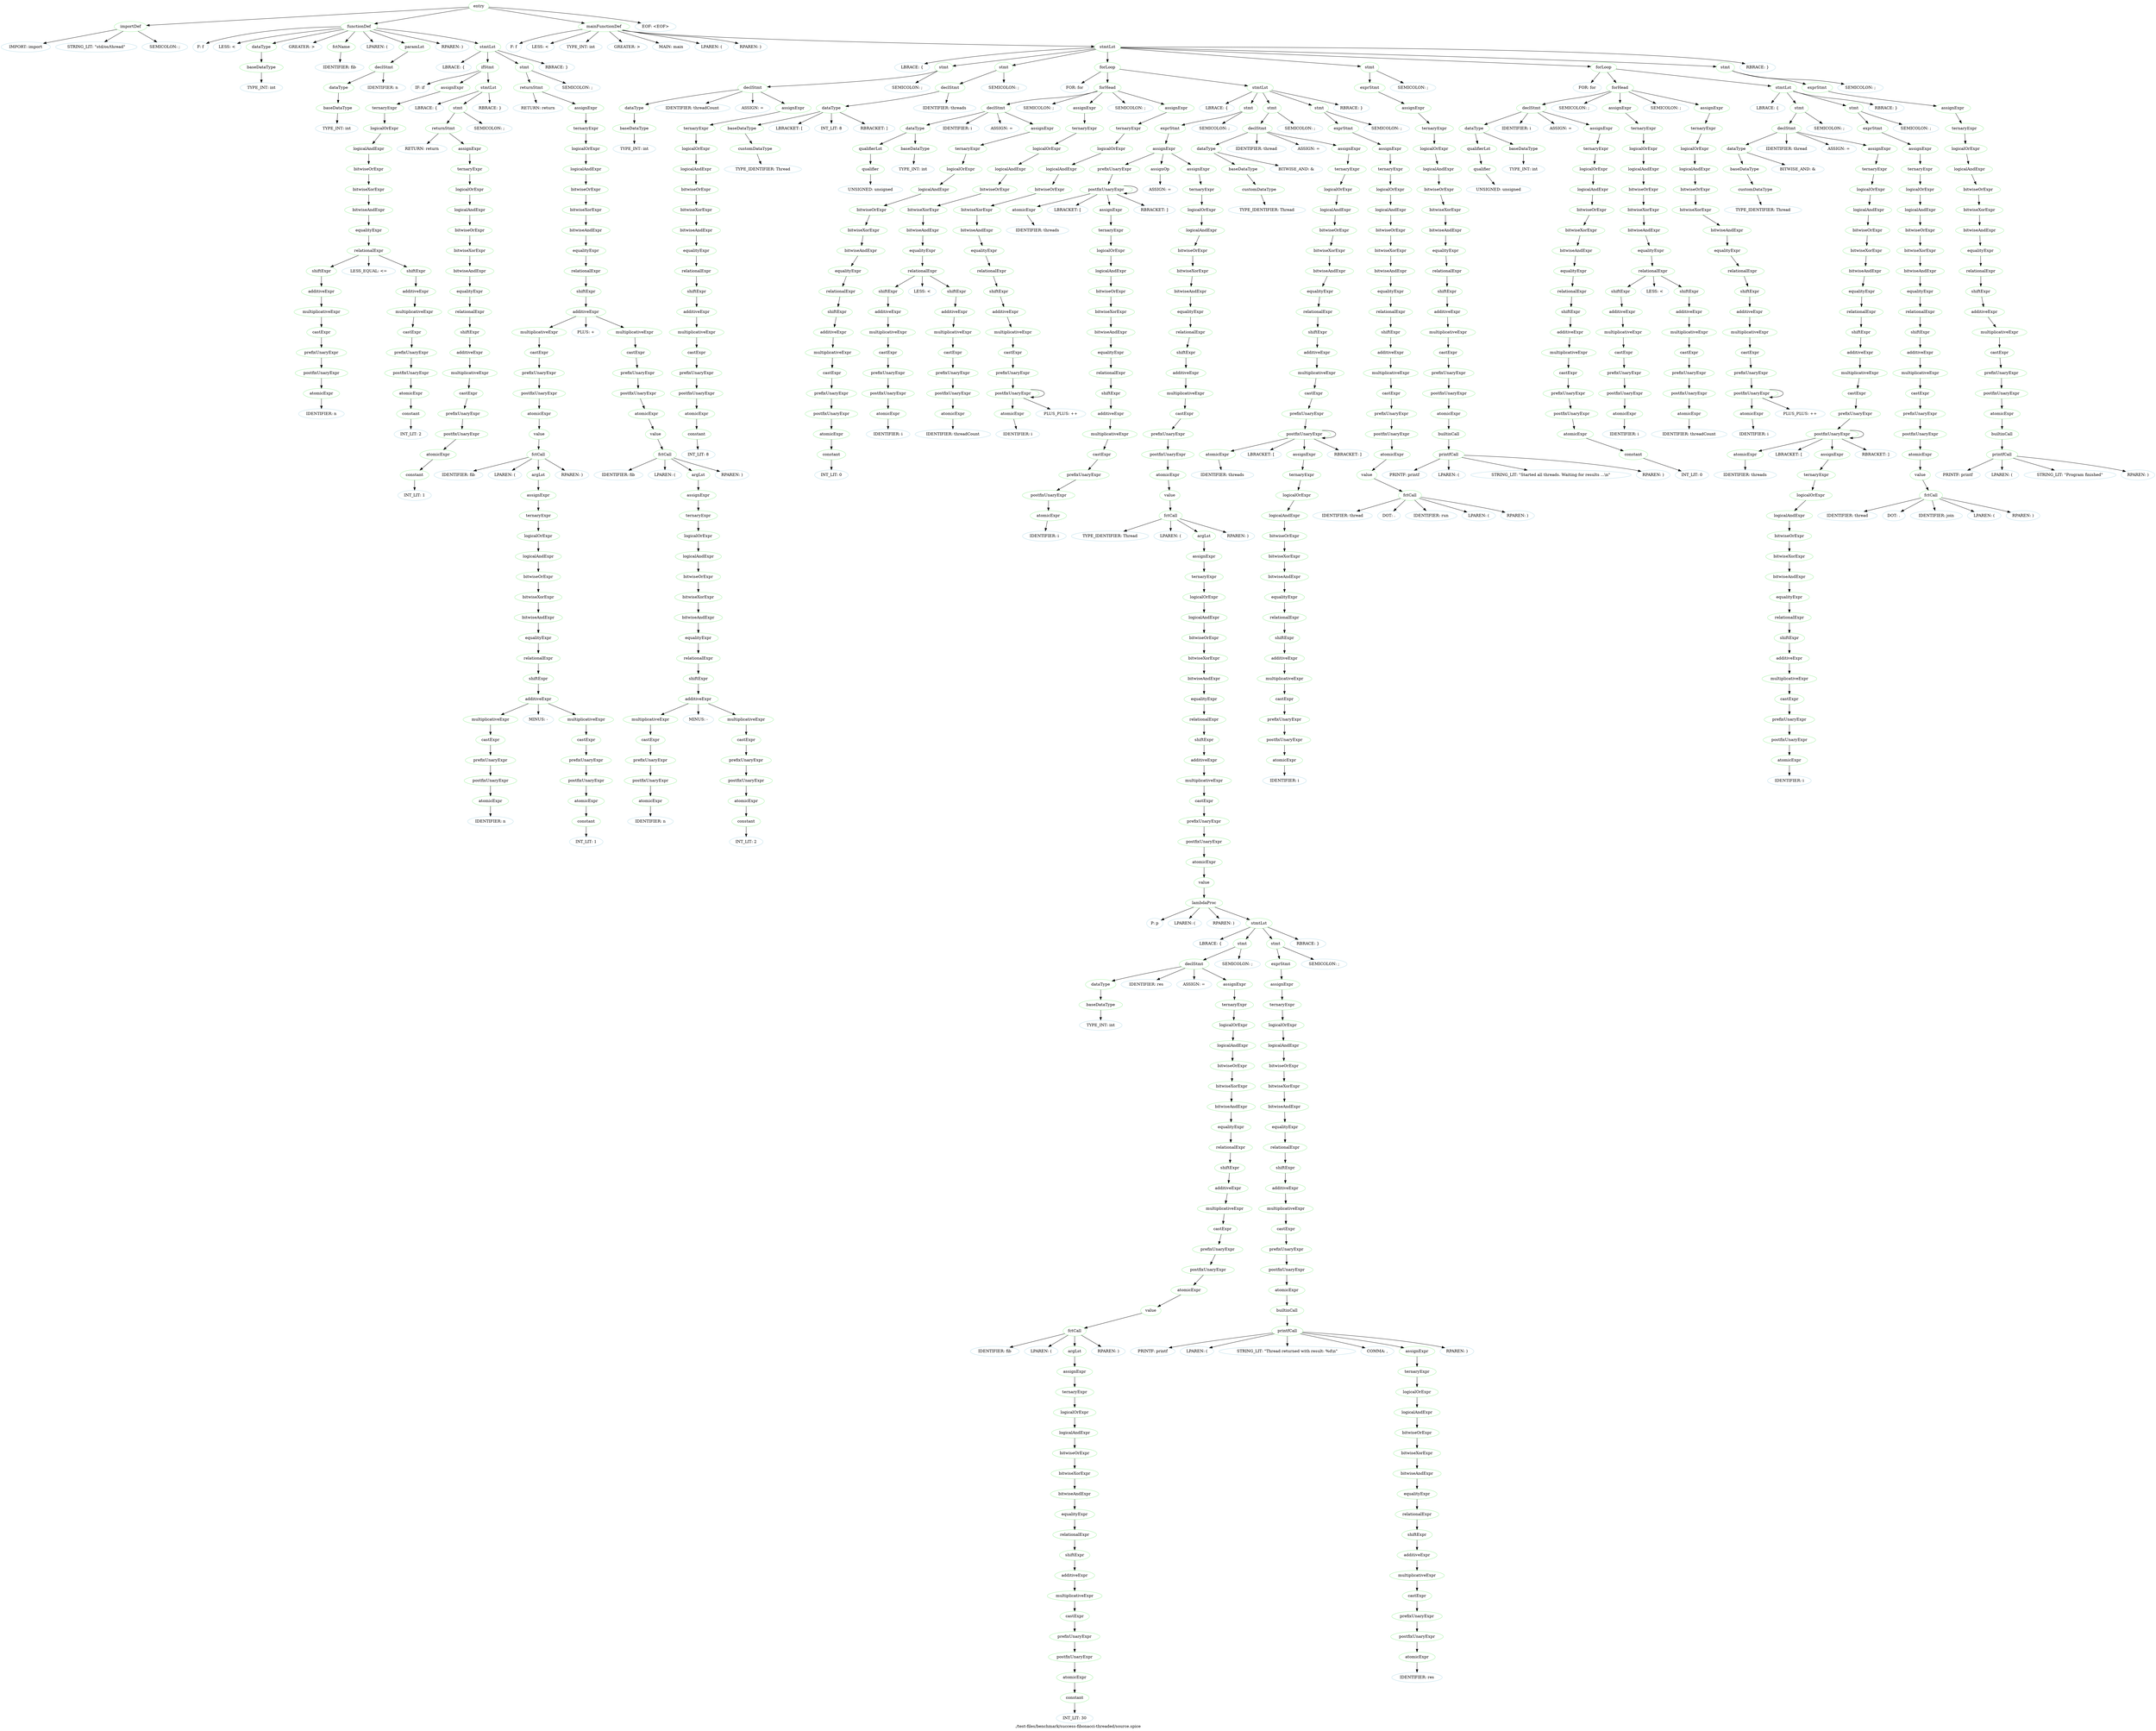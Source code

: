 digraph {
 rankdir="TB";
 label="./test-files/benchmark/success-fibonacci-threaded/source.spice";
 L1C0_entry [color="lightgreen",label="entry"];
 L1C0_importDef [color="lightgreen",label="importDef"];
 L1C0_entry -> L1C0_importDef;
 L1C0 [color="lightblue",label="IMPORT: import"];
 L1C0_importDef -> L1C0
 L1C7 [color="lightblue",label="STRING_LIT: \"std/os/thread\""];
 L1C0_importDef -> L1C7
 L1C22 [color="lightblue",label="SEMICOLON: ;"];
 L1C0_importDef -> L1C22
 L3C0_functionDef [color="lightgreen",label="functionDef"];
 L1C0_entry -> L3C0_functionDef;
 L3C0 [color="lightblue",label="F: f"];
 L3C0_functionDef -> L3C0
 L3C1 [color="lightblue",label="LESS: <"];
 L3C0_functionDef -> L3C1
 L3C2_dataType [color="lightgreen",label="dataType"];
 L3C0_functionDef -> L3C2_dataType;
 L3C2_baseDataType [color="lightgreen",label="baseDataType"];
 L3C2_dataType -> L3C2_baseDataType;
 L3C2 [color="lightblue",label="TYPE_INT: int"];
 L3C2_baseDataType -> L3C2
 L3C5 [color="lightblue",label="GREATER: >"];
 L3C0_functionDef -> L3C5
 L3C7_fctName [color="lightgreen",label="fctName"];
 L3C0_functionDef -> L3C7_fctName;
 L3C7 [color="lightblue",label="IDENTIFIER: fib"];
 L3C7_fctName -> L3C7
 L3C10 [color="lightblue",label="LPAREN: ("];
 L3C0_functionDef -> L3C10
 L3C11_paramLst [color="lightgreen",label="paramLst"];
 L3C0_functionDef -> L3C11_paramLst;
 L3C11_declStmt [color="lightgreen",label="declStmt"];
 L3C11_paramLst -> L3C11_declStmt;
 L3C11_dataType [color="lightgreen",label="dataType"];
 L3C11_declStmt -> L3C11_dataType;
 L3C11_baseDataType [color="lightgreen",label="baseDataType"];
 L3C11_dataType -> L3C11_baseDataType;
 L3C11 [color="lightblue",label="TYPE_INT: int"];
 L3C11_baseDataType -> L3C11
 L3C15 [color="lightblue",label="IDENTIFIER: n"];
 L3C11_declStmt -> L3C15
 L3C16 [color="lightblue",label="RPAREN: )"];
 L3C0_functionDef -> L3C16
 L3C18_stmtLst [color="lightgreen",label="stmtLst"];
 L3C0_functionDef -> L3C18_stmtLst;
 L3C18 [color="lightblue",label="LBRACE: {"];
 L3C18_stmtLst -> L3C18
 L4C4_ifStmt [color="lightgreen",label="ifStmt"];
 L3C18_stmtLst -> L4C4_ifStmt;
 L4C4 [color="lightblue",label="IF: if"];
 L4C4_ifStmt -> L4C4
 L4C7_assignExpr [color="lightgreen",label="assignExpr"];
 L4C4_ifStmt -> L4C7_assignExpr;
 L4C7_ternaryExpr [color="lightgreen",label="ternaryExpr"];
 L4C7_assignExpr -> L4C7_ternaryExpr;
 L4C7_logicalOrExpr [color="lightgreen",label="logicalOrExpr"];
 L4C7_ternaryExpr -> L4C7_logicalOrExpr;
 L4C7_logicalAndExpr [color="lightgreen",label="logicalAndExpr"];
 L4C7_logicalOrExpr -> L4C7_logicalAndExpr;
 L4C7_bitwiseOrExpr [color="lightgreen",label="bitwiseOrExpr"];
 L4C7_logicalAndExpr -> L4C7_bitwiseOrExpr;
 L4C7_bitwiseXorExpr [color="lightgreen",label="bitwiseXorExpr"];
 L4C7_bitwiseOrExpr -> L4C7_bitwiseXorExpr;
 L4C7_bitwiseAndExpr [color="lightgreen",label="bitwiseAndExpr"];
 L4C7_bitwiseXorExpr -> L4C7_bitwiseAndExpr;
 L4C7_equalityExpr [color="lightgreen",label="equalityExpr"];
 L4C7_bitwiseAndExpr -> L4C7_equalityExpr;
 L4C7_relationalExpr [color="lightgreen",label="relationalExpr"];
 L4C7_equalityExpr -> L4C7_relationalExpr;
 L4C7_shiftExpr [color="lightgreen",label="shiftExpr"];
 L4C7_relationalExpr -> L4C7_shiftExpr;
 L4C7_additiveExpr [color="lightgreen",label="additiveExpr"];
 L4C7_shiftExpr -> L4C7_additiveExpr;
 L4C7_multiplicativeExpr [color="lightgreen",label="multiplicativeExpr"];
 L4C7_additiveExpr -> L4C7_multiplicativeExpr;
 L4C7_castExpr [color="lightgreen",label="castExpr"];
 L4C7_multiplicativeExpr -> L4C7_castExpr;
 L4C7_prefixUnaryExpr [color="lightgreen",label="prefixUnaryExpr"];
 L4C7_castExpr -> L4C7_prefixUnaryExpr;
 L4C7_postfixUnaryExpr [color="lightgreen",label="postfixUnaryExpr"];
 L4C7_prefixUnaryExpr -> L4C7_postfixUnaryExpr;
 L4C7_atomicExpr [color="lightgreen",label="atomicExpr"];
 L4C7_postfixUnaryExpr -> L4C7_atomicExpr;
 L4C7 [color="lightblue",label="IDENTIFIER: n"];
 L4C7_atomicExpr -> L4C7
 L4C9 [color="lightblue",label="LESS_EQUAL: <="];
 L4C7_relationalExpr -> L4C9
 L4C12_shiftExpr [color="lightgreen",label="shiftExpr"];
 L4C7_relationalExpr -> L4C12_shiftExpr;
 L4C12_additiveExpr [color="lightgreen",label="additiveExpr"];
 L4C12_shiftExpr -> L4C12_additiveExpr;
 L4C12_multiplicativeExpr [color="lightgreen",label="multiplicativeExpr"];
 L4C12_additiveExpr -> L4C12_multiplicativeExpr;
 L4C12_castExpr [color="lightgreen",label="castExpr"];
 L4C12_multiplicativeExpr -> L4C12_castExpr;
 L4C12_prefixUnaryExpr [color="lightgreen",label="prefixUnaryExpr"];
 L4C12_castExpr -> L4C12_prefixUnaryExpr;
 L4C12_postfixUnaryExpr [color="lightgreen",label="postfixUnaryExpr"];
 L4C12_prefixUnaryExpr -> L4C12_postfixUnaryExpr;
 L4C12_atomicExpr [color="lightgreen",label="atomicExpr"];
 L4C12_postfixUnaryExpr -> L4C12_atomicExpr;
 L4C12_constant [color="lightgreen",label="constant"];
 L4C12_atomicExpr -> L4C12_constant;
 L4C12 [color="lightblue",label="INT_LIT: 2"];
 L4C12_constant -> L4C12
 L4C14_stmtLst [color="lightgreen",label="stmtLst"];
 L4C4_ifStmt -> L4C14_stmtLst;
 L4C14 [color="lightblue",label="LBRACE: {"];
 L4C14_stmtLst -> L4C14
 L4C16_stmt [color="lightgreen",label="stmt"];
 L4C14_stmtLst -> L4C16_stmt;
 L4C16_returnStmt [color="lightgreen",label="returnStmt"];
 L4C16_stmt -> L4C16_returnStmt;
 L4C16 [color="lightblue",label="RETURN: return"];
 L4C16_returnStmt -> L4C16
 L4C23_assignExpr [color="lightgreen",label="assignExpr"];
 L4C16_returnStmt -> L4C23_assignExpr;
 L4C23_ternaryExpr [color="lightgreen",label="ternaryExpr"];
 L4C23_assignExpr -> L4C23_ternaryExpr;
 L4C23_logicalOrExpr [color="lightgreen",label="logicalOrExpr"];
 L4C23_ternaryExpr -> L4C23_logicalOrExpr;
 L4C23_logicalAndExpr [color="lightgreen",label="logicalAndExpr"];
 L4C23_logicalOrExpr -> L4C23_logicalAndExpr;
 L4C23_bitwiseOrExpr [color="lightgreen",label="bitwiseOrExpr"];
 L4C23_logicalAndExpr -> L4C23_bitwiseOrExpr;
 L4C23_bitwiseXorExpr [color="lightgreen",label="bitwiseXorExpr"];
 L4C23_bitwiseOrExpr -> L4C23_bitwiseXorExpr;
 L4C23_bitwiseAndExpr [color="lightgreen",label="bitwiseAndExpr"];
 L4C23_bitwiseXorExpr -> L4C23_bitwiseAndExpr;
 L4C23_equalityExpr [color="lightgreen",label="equalityExpr"];
 L4C23_bitwiseAndExpr -> L4C23_equalityExpr;
 L4C23_relationalExpr [color="lightgreen",label="relationalExpr"];
 L4C23_equalityExpr -> L4C23_relationalExpr;
 L4C23_shiftExpr [color="lightgreen",label="shiftExpr"];
 L4C23_relationalExpr -> L4C23_shiftExpr;
 L4C23_additiveExpr [color="lightgreen",label="additiveExpr"];
 L4C23_shiftExpr -> L4C23_additiveExpr;
 L4C23_multiplicativeExpr [color="lightgreen",label="multiplicativeExpr"];
 L4C23_additiveExpr -> L4C23_multiplicativeExpr;
 L4C23_castExpr [color="lightgreen",label="castExpr"];
 L4C23_multiplicativeExpr -> L4C23_castExpr;
 L4C23_prefixUnaryExpr [color="lightgreen",label="prefixUnaryExpr"];
 L4C23_castExpr -> L4C23_prefixUnaryExpr;
 L4C23_postfixUnaryExpr [color="lightgreen",label="postfixUnaryExpr"];
 L4C23_prefixUnaryExpr -> L4C23_postfixUnaryExpr;
 L4C23_atomicExpr [color="lightgreen",label="atomicExpr"];
 L4C23_postfixUnaryExpr -> L4C23_atomicExpr;
 L4C23_constant [color="lightgreen",label="constant"];
 L4C23_atomicExpr -> L4C23_constant;
 L4C23 [color="lightblue",label="INT_LIT: 1"];
 L4C23_constant -> L4C23
 L4C24 [color="lightblue",label="SEMICOLON: ;"];
 L4C16_stmt -> L4C24
 L4C26 [color="lightblue",label="RBRACE: }"];
 L4C14_stmtLst -> L4C26
 L5C4_stmt [color="lightgreen",label="stmt"];
 L3C18_stmtLst -> L5C4_stmt;
 L5C4_returnStmt [color="lightgreen",label="returnStmt"];
 L5C4_stmt -> L5C4_returnStmt;
 L5C4 [color="lightblue",label="RETURN: return"];
 L5C4_returnStmt -> L5C4
 L5C11_assignExpr [color="lightgreen",label="assignExpr"];
 L5C4_returnStmt -> L5C11_assignExpr;
 L5C11_ternaryExpr [color="lightgreen",label="ternaryExpr"];
 L5C11_assignExpr -> L5C11_ternaryExpr;
 L5C11_logicalOrExpr [color="lightgreen",label="logicalOrExpr"];
 L5C11_ternaryExpr -> L5C11_logicalOrExpr;
 L5C11_logicalAndExpr [color="lightgreen",label="logicalAndExpr"];
 L5C11_logicalOrExpr -> L5C11_logicalAndExpr;
 L5C11_bitwiseOrExpr [color="lightgreen",label="bitwiseOrExpr"];
 L5C11_logicalAndExpr -> L5C11_bitwiseOrExpr;
 L5C11_bitwiseXorExpr [color="lightgreen",label="bitwiseXorExpr"];
 L5C11_bitwiseOrExpr -> L5C11_bitwiseXorExpr;
 L5C11_bitwiseAndExpr [color="lightgreen",label="bitwiseAndExpr"];
 L5C11_bitwiseXorExpr -> L5C11_bitwiseAndExpr;
 L5C11_equalityExpr [color="lightgreen",label="equalityExpr"];
 L5C11_bitwiseAndExpr -> L5C11_equalityExpr;
 L5C11_relationalExpr [color="lightgreen",label="relationalExpr"];
 L5C11_equalityExpr -> L5C11_relationalExpr;
 L5C11_shiftExpr [color="lightgreen",label="shiftExpr"];
 L5C11_relationalExpr -> L5C11_shiftExpr;
 L5C11_additiveExpr [color="lightgreen",label="additiveExpr"];
 L5C11_shiftExpr -> L5C11_additiveExpr;
 L5C11_multiplicativeExpr [color="lightgreen",label="multiplicativeExpr"];
 L5C11_additiveExpr -> L5C11_multiplicativeExpr;
 L5C11_castExpr [color="lightgreen",label="castExpr"];
 L5C11_multiplicativeExpr -> L5C11_castExpr;
 L5C11_prefixUnaryExpr [color="lightgreen",label="prefixUnaryExpr"];
 L5C11_castExpr -> L5C11_prefixUnaryExpr;
 L5C11_postfixUnaryExpr [color="lightgreen",label="postfixUnaryExpr"];
 L5C11_prefixUnaryExpr -> L5C11_postfixUnaryExpr;
 L5C11_atomicExpr [color="lightgreen",label="atomicExpr"];
 L5C11_postfixUnaryExpr -> L5C11_atomicExpr;
 L5C11_value [color="lightgreen",label="value"];
 L5C11_atomicExpr -> L5C11_value;
 L5C11_fctCall [color="lightgreen",label="fctCall"];
 L5C11_value -> L5C11_fctCall;
 L5C11 [color="lightblue",label="IDENTIFIER: fib"];
 L5C11_fctCall -> L5C11
 L5C14 [color="lightblue",label="LPAREN: ("];
 L5C11_fctCall -> L5C14
 L5C15_argLst [color="lightgreen",label="argLst"];
 L5C11_fctCall -> L5C15_argLst;
 L5C15_assignExpr [color="lightgreen",label="assignExpr"];
 L5C15_argLst -> L5C15_assignExpr;
 L5C15_ternaryExpr [color="lightgreen",label="ternaryExpr"];
 L5C15_assignExpr -> L5C15_ternaryExpr;
 L5C15_logicalOrExpr [color="lightgreen",label="logicalOrExpr"];
 L5C15_ternaryExpr -> L5C15_logicalOrExpr;
 L5C15_logicalAndExpr [color="lightgreen",label="logicalAndExpr"];
 L5C15_logicalOrExpr -> L5C15_logicalAndExpr;
 L5C15_bitwiseOrExpr [color="lightgreen",label="bitwiseOrExpr"];
 L5C15_logicalAndExpr -> L5C15_bitwiseOrExpr;
 L5C15_bitwiseXorExpr [color="lightgreen",label="bitwiseXorExpr"];
 L5C15_bitwiseOrExpr -> L5C15_bitwiseXorExpr;
 L5C15_bitwiseAndExpr [color="lightgreen",label="bitwiseAndExpr"];
 L5C15_bitwiseXorExpr -> L5C15_bitwiseAndExpr;
 L5C15_equalityExpr [color="lightgreen",label="equalityExpr"];
 L5C15_bitwiseAndExpr -> L5C15_equalityExpr;
 L5C15_relationalExpr [color="lightgreen",label="relationalExpr"];
 L5C15_equalityExpr -> L5C15_relationalExpr;
 L5C15_shiftExpr [color="lightgreen",label="shiftExpr"];
 L5C15_relationalExpr -> L5C15_shiftExpr;
 L5C15_additiveExpr [color="lightgreen",label="additiveExpr"];
 L5C15_shiftExpr -> L5C15_additiveExpr;
 L5C15_multiplicativeExpr [color="lightgreen",label="multiplicativeExpr"];
 L5C15_additiveExpr -> L5C15_multiplicativeExpr;
 L5C15_castExpr [color="lightgreen",label="castExpr"];
 L5C15_multiplicativeExpr -> L5C15_castExpr;
 L5C15_prefixUnaryExpr [color="lightgreen",label="prefixUnaryExpr"];
 L5C15_castExpr -> L5C15_prefixUnaryExpr;
 L5C15_postfixUnaryExpr [color="lightgreen",label="postfixUnaryExpr"];
 L5C15_prefixUnaryExpr -> L5C15_postfixUnaryExpr;
 L5C15_atomicExpr [color="lightgreen",label="atomicExpr"];
 L5C15_postfixUnaryExpr -> L5C15_atomicExpr;
 L5C15 [color="lightblue",label="IDENTIFIER: n"];
 L5C15_atomicExpr -> L5C15
 L5C17 [color="lightblue",label="MINUS: -"];
 L5C15_additiveExpr -> L5C17
 L5C19_multiplicativeExpr [color="lightgreen",label="multiplicativeExpr"];
 L5C15_additiveExpr -> L5C19_multiplicativeExpr;
 L5C19_castExpr [color="lightgreen",label="castExpr"];
 L5C19_multiplicativeExpr -> L5C19_castExpr;
 L5C19_prefixUnaryExpr [color="lightgreen",label="prefixUnaryExpr"];
 L5C19_castExpr -> L5C19_prefixUnaryExpr;
 L5C19_postfixUnaryExpr [color="lightgreen",label="postfixUnaryExpr"];
 L5C19_prefixUnaryExpr -> L5C19_postfixUnaryExpr;
 L5C19_atomicExpr [color="lightgreen",label="atomicExpr"];
 L5C19_postfixUnaryExpr -> L5C19_atomicExpr;
 L5C19_constant [color="lightgreen",label="constant"];
 L5C19_atomicExpr -> L5C19_constant;
 L5C19 [color="lightblue",label="INT_LIT: 1"];
 L5C19_constant -> L5C19
 L5C20 [color="lightblue",label="RPAREN: )"];
 L5C11_fctCall -> L5C20
 L5C22 [color="lightblue",label="PLUS: +"];
 L5C11_additiveExpr -> L5C22
 L5C24_multiplicativeExpr [color="lightgreen",label="multiplicativeExpr"];
 L5C11_additiveExpr -> L5C24_multiplicativeExpr;
 L5C24_castExpr [color="lightgreen",label="castExpr"];
 L5C24_multiplicativeExpr -> L5C24_castExpr;
 L5C24_prefixUnaryExpr [color="lightgreen",label="prefixUnaryExpr"];
 L5C24_castExpr -> L5C24_prefixUnaryExpr;
 L5C24_postfixUnaryExpr [color="lightgreen",label="postfixUnaryExpr"];
 L5C24_prefixUnaryExpr -> L5C24_postfixUnaryExpr;
 L5C24_atomicExpr [color="lightgreen",label="atomicExpr"];
 L5C24_postfixUnaryExpr -> L5C24_atomicExpr;
 L5C24_value [color="lightgreen",label="value"];
 L5C24_atomicExpr -> L5C24_value;
 L5C24_fctCall [color="lightgreen",label="fctCall"];
 L5C24_value -> L5C24_fctCall;
 L5C24 [color="lightblue",label="IDENTIFIER: fib"];
 L5C24_fctCall -> L5C24
 L5C27 [color="lightblue",label="LPAREN: ("];
 L5C24_fctCall -> L5C27
 L5C28_argLst [color="lightgreen",label="argLst"];
 L5C24_fctCall -> L5C28_argLst;
 L5C28_assignExpr [color="lightgreen",label="assignExpr"];
 L5C28_argLst -> L5C28_assignExpr;
 L5C28_ternaryExpr [color="lightgreen",label="ternaryExpr"];
 L5C28_assignExpr -> L5C28_ternaryExpr;
 L5C28_logicalOrExpr [color="lightgreen",label="logicalOrExpr"];
 L5C28_ternaryExpr -> L5C28_logicalOrExpr;
 L5C28_logicalAndExpr [color="lightgreen",label="logicalAndExpr"];
 L5C28_logicalOrExpr -> L5C28_logicalAndExpr;
 L5C28_bitwiseOrExpr [color="lightgreen",label="bitwiseOrExpr"];
 L5C28_logicalAndExpr -> L5C28_bitwiseOrExpr;
 L5C28_bitwiseXorExpr [color="lightgreen",label="bitwiseXorExpr"];
 L5C28_bitwiseOrExpr -> L5C28_bitwiseXorExpr;
 L5C28_bitwiseAndExpr [color="lightgreen",label="bitwiseAndExpr"];
 L5C28_bitwiseXorExpr -> L5C28_bitwiseAndExpr;
 L5C28_equalityExpr [color="lightgreen",label="equalityExpr"];
 L5C28_bitwiseAndExpr -> L5C28_equalityExpr;
 L5C28_relationalExpr [color="lightgreen",label="relationalExpr"];
 L5C28_equalityExpr -> L5C28_relationalExpr;
 L5C28_shiftExpr [color="lightgreen",label="shiftExpr"];
 L5C28_relationalExpr -> L5C28_shiftExpr;
 L5C28_additiveExpr [color="lightgreen",label="additiveExpr"];
 L5C28_shiftExpr -> L5C28_additiveExpr;
 L5C28_multiplicativeExpr [color="lightgreen",label="multiplicativeExpr"];
 L5C28_additiveExpr -> L5C28_multiplicativeExpr;
 L5C28_castExpr [color="lightgreen",label="castExpr"];
 L5C28_multiplicativeExpr -> L5C28_castExpr;
 L5C28_prefixUnaryExpr [color="lightgreen",label="prefixUnaryExpr"];
 L5C28_castExpr -> L5C28_prefixUnaryExpr;
 L5C28_postfixUnaryExpr [color="lightgreen",label="postfixUnaryExpr"];
 L5C28_prefixUnaryExpr -> L5C28_postfixUnaryExpr;
 L5C28_atomicExpr [color="lightgreen",label="atomicExpr"];
 L5C28_postfixUnaryExpr -> L5C28_atomicExpr;
 L5C28 [color="lightblue",label="IDENTIFIER: n"];
 L5C28_atomicExpr -> L5C28
 L5C30 [color="lightblue",label="MINUS: -"];
 L5C28_additiveExpr -> L5C30
 L5C32_multiplicativeExpr [color="lightgreen",label="multiplicativeExpr"];
 L5C28_additiveExpr -> L5C32_multiplicativeExpr;
 L5C32_castExpr [color="lightgreen",label="castExpr"];
 L5C32_multiplicativeExpr -> L5C32_castExpr;
 L5C32_prefixUnaryExpr [color="lightgreen",label="prefixUnaryExpr"];
 L5C32_castExpr -> L5C32_prefixUnaryExpr;
 L5C32_postfixUnaryExpr [color="lightgreen",label="postfixUnaryExpr"];
 L5C32_prefixUnaryExpr -> L5C32_postfixUnaryExpr;
 L5C32_atomicExpr [color="lightgreen",label="atomicExpr"];
 L5C32_postfixUnaryExpr -> L5C32_atomicExpr;
 L5C32_constant [color="lightgreen",label="constant"];
 L5C32_atomicExpr -> L5C32_constant;
 L5C32 [color="lightblue",label="INT_LIT: 2"];
 L5C32_constant -> L5C32
 L5C33 [color="lightblue",label="RPAREN: )"];
 L5C24_fctCall -> L5C33
 L5C34 [color="lightblue",label="SEMICOLON: ;"];
 L5C4_stmt -> L5C34
 L6C0 [color="lightblue",label="RBRACE: }"];
 L3C18_stmtLst -> L6C0
 L8C0_mainFunctionDef [color="lightgreen",label="mainFunctionDef"];
 L1C0_entry -> L8C0_mainFunctionDef;
 L8C0 [color="lightblue",label="F: f"];
 L8C0_mainFunctionDef -> L8C0
 L8C1 [color="lightblue",label="LESS: <"];
 L8C0_mainFunctionDef -> L8C1
 L8C2 [color="lightblue",label="TYPE_INT: int"];
 L8C0_mainFunctionDef -> L8C2
 L8C5 [color="lightblue",label="GREATER: >"];
 L8C0_mainFunctionDef -> L8C5
 L8C7 [color="lightblue",label="MAIN: main"];
 L8C0_mainFunctionDef -> L8C7
 L8C11 [color="lightblue",label="LPAREN: ("];
 L8C0_mainFunctionDef -> L8C11
 L8C12 [color="lightblue",label="RPAREN: )"];
 L8C0_mainFunctionDef -> L8C12
 L8C14_stmtLst [color="lightgreen",label="stmtLst"];
 L8C0_mainFunctionDef -> L8C14_stmtLst;
 L8C14 [color="lightblue",label="LBRACE: {"];
 L8C14_stmtLst -> L8C14
 L9C4_stmt [color="lightgreen",label="stmt"];
 L8C14_stmtLst -> L9C4_stmt;
 L9C4_declStmt [color="lightgreen",label="declStmt"];
 L9C4_stmt -> L9C4_declStmt;
 L9C4_dataType [color="lightgreen",label="dataType"];
 L9C4_declStmt -> L9C4_dataType;
 L9C4_baseDataType [color="lightgreen",label="baseDataType"];
 L9C4_dataType -> L9C4_baseDataType;
 L9C4 [color="lightblue",label="TYPE_INT: int"];
 L9C4_baseDataType -> L9C4
 L9C8 [color="lightblue",label="IDENTIFIER: threadCount"];
 L9C4_declStmt -> L9C8
 L9C20 [color="lightblue",label="ASSIGN: ="];
 L9C4_declStmt -> L9C20
 L9C22_assignExpr [color="lightgreen",label="assignExpr"];
 L9C4_declStmt -> L9C22_assignExpr;
 L9C22_ternaryExpr [color="lightgreen",label="ternaryExpr"];
 L9C22_assignExpr -> L9C22_ternaryExpr;
 L9C22_logicalOrExpr [color="lightgreen",label="logicalOrExpr"];
 L9C22_ternaryExpr -> L9C22_logicalOrExpr;
 L9C22_logicalAndExpr [color="lightgreen",label="logicalAndExpr"];
 L9C22_logicalOrExpr -> L9C22_logicalAndExpr;
 L9C22_bitwiseOrExpr [color="lightgreen",label="bitwiseOrExpr"];
 L9C22_logicalAndExpr -> L9C22_bitwiseOrExpr;
 L9C22_bitwiseXorExpr [color="lightgreen",label="bitwiseXorExpr"];
 L9C22_bitwiseOrExpr -> L9C22_bitwiseXorExpr;
 L9C22_bitwiseAndExpr [color="lightgreen",label="bitwiseAndExpr"];
 L9C22_bitwiseXorExpr -> L9C22_bitwiseAndExpr;
 L9C22_equalityExpr [color="lightgreen",label="equalityExpr"];
 L9C22_bitwiseAndExpr -> L9C22_equalityExpr;
 L9C22_relationalExpr [color="lightgreen",label="relationalExpr"];
 L9C22_equalityExpr -> L9C22_relationalExpr;
 L9C22_shiftExpr [color="lightgreen",label="shiftExpr"];
 L9C22_relationalExpr -> L9C22_shiftExpr;
 L9C22_additiveExpr [color="lightgreen",label="additiveExpr"];
 L9C22_shiftExpr -> L9C22_additiveExpr;
 L9C22_multiplicativeExpr [color="lightgreen",label="multiplicativeExpr"];
 L9C22_additiveExpr -> L9C22_multiplicativeExpr;
 L9C22_castExpr [color="lightgreen",label="castExpr"];
 L9C22_multiplicativeExpr -> L9C22_castExpr;
 L9C22_prefixUnaryExpr [color="lightgreen",label="prefixUnaryExpr"];
 L9C22_castExpr -> L9C22_prefixUnaryExpr;
 L9C22_postfixUnaryExpr [color="lightgreen",label="postfixUnaryExpr"];
 L9C22_prefixUnaryExpr -> L9C22_postfixUnaryExpr;
 L9C22_atomicExpr [color="lightgreen",label="atomicExpr"];
 L9C22_postfixUnaryExpr -> L9C22_atomicExpr;
 L9C22_constant [color="lightgreen",label="constant"];
 L9C22_atomicExpr -> L9C22_constant;
 L9C22 [color="lightblue",label="INT_LIT: 8"];
 L9C22_constant -> L9C22
 L9C23 [color="lightblue",label="SEMICOLON: ;"];
 L9C4_stmt -> L9C23
 L10C4_stmt [color="lightgreen",label="stmt"];
 L8C14_stmtLst -> L10C4_stmt;
 L10C4_declStmt [color="lightgreen",label="declStmt"];
 L10C4_stmt -> L10C4_declStmt;
 L10C4_dataType [color="lightgreen",label="dataType"];
 L10C4_declStmt -> L10C4_dataType;
 L10C4_baseDataType [color="lightgreen",label="baseDataType"];
 L10C4_dataType -> L10C4_baseDataType;
 L10C4_customDataType [color="lightgreen",label="customDataType"];
 L10C4_baseDataType -> L10C4_customDataType;
 L10C4 [color="lightblue",label="TYPE_IDENTIFIER: Thread"];
 L10C4_customDataType -> L10C4
 L10C10 [color="lightblue",label="LBRACKET: ["];
 L10C4_dataType -> L10C10
 L10C11 [color="lightblue",label="INT_LIT: 8"];
 L10C4_dataType -> L10C11
 L10C12 [color="lightblue",label="RBRACKET: ]"];
 L10C4_dataType -> L10C12
 L10C14 [color="lightblue",label="IDENTIFIER: threads"];
 L10C4_declStmt -> L10C14
 L10C21 [color="lightblue",label="SEMICOLON: ;"];
 L10C4_stmt -> L10C21
 L11C4_forLoop [color="lightgreen",label="forLoop"];
 L8C14_stmtLst -> L11C4_forLoop;
 L11C4 [color="lightblue",label="FOR: for"];
 L11C4_forLoop -> L11C4
 L11C8_forHead [color="lightgreen",label="forHead"];
 L11C4_forLoop -> L11C8_forHead;
 L11C8_declStmt [color="lightgreen",label="declStmt"];
 L11C8_forHead -> L11C8_declStmt;
 L11C8_dataType [color="lightgreen",label="dataType"];
 L11C8_declStmt -> L11C8_dataType;
 L11C8_qualifierLst [color="lightgreen",label="qualifierLst"];
 L11C8_dataType -> L11C8_qualifierLst;
 L11C8_qualifier [color="lightgreen",label="qualifier"];
 L11C8_qualifierLst -> L11C8_qualifier;
 L11C8 [color="lightblue",label="UNSIGNED: unsigned"];
 L11C8_qualifier -> L11C8
 L11C17_baseDataType [color="lightgreen",label="baseDataType"];
 L11C8_dataType -> L11C17_baseDataType;
 L11C17 [color="lightblue",label="TYPE_INT: int"];
 L11C17_baseDataType -> L11C17
 L11C21 [color="lightblue",label="IDENTIFIER: i"];
 L11C8_declStmt -> L11C21
 L11C23 [color="lightblue",label="ASSIGN: ="];
 L11C8_declStmt -> L11C23
 L11C25_assignExpr [color="lightgreen",label="assignExpr"];
 L11C8_declStmt -> L11C25_assignExpr;
 L11C25_ternaryExpr [color="lightgreen",label="ternaryExpr"];
 L11C25_assignExpr -> L11C25_ternaryExpr;
 L11C25_logicalOrExpr [color="lightgreen",label="logicalOrExpr"];
 L11C25_ternaryExpr -> L11C25_logicalOrExpr;
 L11C25_logicalAndExpr [color="lightgreen",label="logicalAndExpr"];
 L11C25_logicalOrExpr -> L11C25_logicalAndExpr;
 L11C25_bitwiseOrExpr [color="lightgreen",label="bitwiseOrExpr"];
 L11C25_logicalAndExpr -> L11C25_bitwiseOrExpr;
 L11C25_bitwiseXorExpr [color="lightgreen",label="bitwiseXorExpr"];
 L11C25_bitwiseOrExpr -> L11C25_bitwiseXorExpr;
 L11C25_bitwiseAndExpr [color="lightgreen",label="bitwiseAndExpr"];
 L11C25_bitwiseXorExpr -> L11C25_bitwiseAndExpr;
 L11C25_equalityExpr [color="lightgreen",label="equalityExpr"];
 L11C25_bitwiseAndExpr -> L11C25_equalityExpr;
 L11C25_relationalExpr [color="lightgreen",label="relationalExpr"];
 L11C25_equalityExpr -> L11C25_relationalExpr;
 L11C25_shiftExpr [color="lightgreen",label="shiftExpr"];
 L11C25_relationalExpr -> L11C25_shiftExpr;
 L11C25_additiveExpr [color="lightgreen",label="additiveExpr"];
 L11C25_shiftExpr -> L11C25_additiveExpr;
 L11C25_multiplicativeExpr [color="lightgreen",label="multiplicativeExpr"];
 L11C25_additiveExpr -> L11C25_multiplicativeExpr;
 L11C25_castExpr [color="lightgreen",label="castExpr"];
 L11C25_multiplicativeExpr -> L11C25_castExpr;
 L11C25_prefixUnaryExpr [color="lightgreen",label="prefixUnaryExpr"];
 L11C25_castExpr -> L11C25_prefixUnaryExpr;
 L11C25_postfixUnaryExpr [color="lightgreen",label="postfixUnaryExpr"];
 L11C25_prefixUnaryExpr -> L11C25_postfixUnaryExpr;
 L11C25_atomicExpr [color="lightgreen",label="atomicExpr"];
 L11C25_postfixUnaryExpr -> L11C25_atomicExpr;
 L11C25_constant [color="lightgreen",label="constant"];
 L11C25_atomicExpr -> L11C25_constant;
 L11C25 [color="lightblue",label="INT_LIT: 0"];
 L11C25_constant -> L11C25
 L11C26 [color="lightblue",label="SEMICOLON: ;"];
 L11C8_forHead -> L11C26
 L11C28_assignExpr [color="lightgreen",label="assignExpr"];
 L11C8_forHead -> L11C28_assignExpr;
 L11C28_ternaryExpr [color="lightgreen",label="ternaryExpr"];
 L11C28_assignExpr -> L11C28_ternaryExpr;
 L11C28_logicalOrExpr [color="lightgreen",label="logicalOrExpr"];
 L11C28_ternaryExpr -> L11C28_logicalOrExpr;
 L11C28_logicalAndExpr [color="lightgreen",label="logicalAndExpr"];
 L11C28_logicalOrExpr -> L11C28_logicalAndExpr;
 L11C28_bitwiseOrExpr [color="lightgreen",label="bitwiseOrExpr"];
 L11C28_logicalAndExpr -> L11C28_bitwiseOrExpr;
 L11C28_bitwiseXorExpr [color="lightgreen",label="bitwiseXorExpr"];
 L11C28_bitwiseOrExpr -> L11C28_bitwiseXorExpr;
 L11C28_bitwiseAndExpr [color="lightgreen",label="bitwiseAndExpr"];
 L11C28_bitwiseXorExpr -> L11C28_bitwiseAndExpr;
 L11C28_equalityExpr [color="lightgreen",label="equalityExpr"];
 L11C28_bitwiseAndExpr -> L11C28_equalityExpr;
 L11C28_relationalExpr [color="lightgreen",label="relationalExpr"];
 L11C28_equalityExpr -> L11C28_relationalExpr;
 L11C28_shiftExpr [color="lightgreen",label="shiftExpr"];
 L11C28_relationalExpr -> L11C28_shiftExpr;
 L11C28_additiveExpr [color="lightgreen",label="additiveExpr"];
 L11C28_shiftExpr -> L11C28_additiveExpr;
 L11C28_multiplicativeExpr [color="lightgreen",label="multiplicativeExpr"];
 L11C28_additiveExpr -> L11C28_multiplicativeExpr;
 L11C28_castExpr [color="lightgreen",label="castExpr"];
 L11C28_multiplicativeExpr -> L11C28_castExpr;
 L11C28_prefixUnaryExpr [color="lightgreen",label="prefixUnaryExpr"];
 L11C28_castExpr -> L11C28_prefixUnaryExpr;
 L11C28_postfixUnaryExpr [color="lightgreen",label="postfixUnaryExpr"];
 L11C28_prefixUnaryExpr -> L11C28_postfixUnaryExpr;
 L11C28_atomicExpr [color="lightgreen",label="atomicExpr"];
 L11C28_postfixUnaryExpr -> L11C28_atomicExpr;
 L11C28 [color="lightblue",label="IDENTIFIER: i"];
 L11C28_atomicExpr -> L11C28
 L11C30 [color="lightblue",label="LESS: <"];
 L11C28_relationalExpr -> L11C30
 L11C32_shiftExpr [color="lightgreen",label="shiftExpr"];
 L11C28_relationalExpr -> L11C32_shiftExpr;
 L11C32_additiveExpr [color="lightgreen",label="additiveExpr"];
 L11C32_shiftExpr -> L11C32_additiveExpr;
 L11C32_multiplicativeExpr [color="lightgreen",label="multiplicativeExpr"];
 L11C32_additiveExpr -> L11C32_multiplicativeExpr;
 L11C32_castExpr [color="lightgreen",label="castExpr"];
 L11C32_multiplicativeExpr -> L11C32_castExpr;
 L11C32_prefixUnaryExpr [color="lightgreen",label="prefixUnaryExpr"];
 L11C32_castExpr -> L11C32_prefixUnaryExpr;
 L11C32_postfixUnaryExpr [color="lightgreen",label="postfixUnaryExpr"];
 L11C32_prefixUnaryExpr -> L11C32_postfixUnaryExpr;
 L11C32_atomicExpr [color="lightgreen",label="atomicExpr"];
 L11C32_postfixUnaryExpr -> L11C32_atomicExpr;
 L11C32 [color="lightblue",label="IDENTIFIER: threadCount"];
 L11C32_atomicExpr -> L11C32
 L11C43 [color="lightblue",label="SEMICOLON: ;"];
 L11C8_forHead -> L11C43
 L11C45_assignExpr [color="lightgreen",label="assignExpr"];
 L11C8_forHead -> L11C45_assignExpr;
 L11C45_ternaryExpr [color="lightgreen",label="ternaryExpr"];
 L11C45_assignExpr -> L11C45_ternaryExpr;
 L11C45_logicalOrExpr [color="lightgreen",label="logicalOrExpr"];
 L11C45_ternaryExpr -> L11C45_logicalOrExpr;
 L11C45_logicalAndExpr [color="lightgreen",label="logicalAndExpr"];
 L11C45_logicalOrExpr -> L11C45_logicalAndExpr;
 L11C45_bitwiseOrExpr [color="lightgreen",label="bitwiseOrExpr"];
 L11C45_logicalAndExpr -> L11C45_bitwiseOrExpr;
 L11C45_bitwiseXorExpr [color="lightgreen",label="bitwiseXorExpr"];
 L11C45_bitwiseOrExpr -> L11C45_bitwiseXorExpr;
 L11C45_bitwiseAndExpr [color="lightgreen",label="bitwiseAndExpr"];
 L11C45_bitwiseXorExpr -> L11C45_bitwiseAndExpr;
 L11C45_equalityExpr [color="lightgreen",label="equalityExpr"];
 L11C45_bitwiseAndExpr -> L11C45_equalityExpr;
 L11C45_relationalExpr [color="lightgreen",label="relationalExpr"];
 L11C45_equalityExpr -> L11C45_relationalExpr;
 L11C45_shiftExpr [color="lightgreen",label="shiftExpr"];
 L11C45_relationalExpr -> L11C45_shiftExpr;
 L11C45_additiveExpr [color="lightgreen",label="additiveExpr"];
 L11C45_shiftExpr -> L11C45_additiveExpr;
 L11C45_multiplicativeExpr [color="lightgreen",label="multiplicativeExpr"];
 L11C45_additiveExpr -> L11C45_multiplicativeExpr;
 L11C45_castExpr [color="lightgreen",label="castExpr"];
 L11C45_multiplicativeExpr -> L11C45_castExpr;
 L11C45_prefixUnaryExpr [color="lightgreen",label="prefixUnaryExpr"];
 L11C45_castExpr -> L11C45_prefixUnaryExpr;
 L11C45_postfixUnaryExpr [color="lightgreen",label="postfixUnaryExpr"];
 L11C45_prefixUnaryExpr -> L11C45_postfixUnaryExpr;
 L11C45_postfixUnaryExpr [color="lightgreen",label="postfixUnaryExpr"];
 L11C45_postfixUnaryExpr -> L11C45_postfixUnaryExpr;
 L11C45_atomicExpr [color="lightgreen",label="atomicExpr"];
 L11C45_postfixUnaryExpr -> L11C45_atomicExpr;
 L11C45 [color="lightblue",label="IDENTIFIER: i"];
 L11C45_atomicExpr -> L11C45
 L11C46 [color="lightblue",label="PLUS_PLUS: ++"];
 L11C45_postfixUnaryExpr -> L11C46
 L11C49_stmtLst [color="lightgreen",label="stmtLst"];
 L11C4_forLoop -> L11C49_stmtLst;
 L11C49 [color="lightblue",label="LBRACE: {"];
 L11C49_stmtLst -> L11C49
 L12C8_stmt [color="lightgreen",label="stmt"];
 L11C49_stmtLst -> L12C8_stmt;
 L12C8_exprStmt [color="lightgreen",label="exprStmt"];
 L12C8_stmt -> L12C8_exprStmt;
 L12C8_assignExpr [color="lightgreen",label="assignExpr"];
 L12C8_exprStmt -> L12C8_assignExpr;
 L12C8_prefixUnaryExpr [color="lightgreen",label="prefixUnaryExpr"];
 L12C8_assignExpr -> L12C8_prefixUnaryExpr;
 L12C8_postfixUnaryExpr [color="lightgreen",label="postfixUnaryExpr"];
 L12C8_prefixUnaryExpr -> L12C8_postfixUnaryExpr;
 L12C8_postfixUnaryExpr [color="lightgreen",label="postfixUnaryExpr"];
 L12C8_postfixUnaryExpr -> L12C8_postfixUnaryExpr;
 L12C8_atomicExpr [color="lightgreen",label="atomicExpr"];
 L12C8_postfixUnaryExpr -> L12C8_atomicExpr;
 L12C8 [color="lightblue",label="IDENTIFIER: threads"];
 L12C8_atomicExpr -> L12C8
 L12C15 [color="lightblue",label="LBRACKET: ["];
 L12C8_postfixUnaryExpr -> L12C15
 L12C16_assignExpr [color="lightgreen",label="assignExpr"];
 L12C8_postfixUnaryExpr -> L12C16_assignExpr;
 L12C16_ternaryExpr [color="lightgreen",label="ternaryExpr"];
 L12C16_assignExpr -> L12C16_ternaryExpr;
 L12C16_logicalOrExpr [color="lightgreen",label="logicalOrExpr"];
 L12C16_ternaryExpr -> L12C16_logicalOrExpr;
 L12C16_logicalAndExpr [color="lightgreen",label="logicalAndExpr"];
 L12C16_logicalOrExpr -> L12C16_logicalAndExpr;
 L12C16_bitwiseOrExpr [color="lightgreen",label="bitwiseOrExpr"];
 L12C16_logicalAndExpr -> L12C16_bitwiseOrExpr;
 L12C16_bitwiseXorExpr [color="lightgreen",label="bitwiseXorExpr"];
 L12C16_bitwiseOrExpr -> L12C16_bitwiseXorExpr;
 L12C16_bitwiseAndExpr [color="lightgreen",label="bitwiseAndExpr"];
 L12C16_bitwiseXorExpr -> L12C16_bitwiseAndExpr;
 L12C16_equalityExpr [color="lightgreen",label="equalityExpr"];
 L12C16_bitwiseAndExpr -> L12C16_equalityExpr;
 L12C16_relationalExpr [color="lightgreen",label="relationalExpr"];
 L12C16_equalityExpr -> L12C16_relationalExpr;
 L12C16_shiftExpr [color="lightgreen",label="shiftExpr"];
 L12C16_relationalExpr -> L12C16_shiftExpr;
 L12C16_additiveExpr [color="lightgreen",label="additiveExpr"];
 L12C16_shiftExpr -> L12C16_additiveExpr;
 L12C16_multiplicativeExpr [color="lightgreen",label="multiplicativeExpr"];
 L12C16_additiveExpr -> L12C16_multiplicativeExpr;
 L12C16_castExpr [color="lightgreen",label="castExpr"];
 L12C16_multiplicativeExpr -> L12C16_castExpr;
 L12C16_prefixUnaryExpr [color="lightgreen",label="prefixUnaryExpr"];
 L12C16_castExpr -> L12C16_prefixUnaryExpr;
 L12C16_postfixUnaryExpr [color="lightgreen",label="postfixUnaryExpr"];
 L12C16_prefixUnaryExpr -> L12C16_postfixUnaryExpr;
 L12C16_atomicExpr [color="lightgreen",label="atomicExpr"];
 L12C16_postfixUnaryExpr -> L12C16_atomicExpr;
 L12C16 [color="lightblue",label="IDENTIFIER: i"];
 L12C16_atomicExpr -> L12C16
 L12C17 [color="lightblue",label="RBRACKET: ]"];
 L12C8_postfixUnaryExpr -> L12C17
 L12C19_assignOp [color="lightgreen",label="assignOp"];
 L12C8_assignExpr -> L12C19_assignOp;
 L12C19 [color="lightblue",label="ASSIGN: ="];
 L12C19_assignOp -> L12C19
 L12C21_assignExpr [color="lightgreen",label="assignExpr"];
 L12C8_assignExpr -> L12C21_assignExpr;
 L12C21_ternaryExpr [color="lightgreen",label="ternaryExpr"];
 L12C21_assignExpr -> L12C21_ternaryExpr;
 L12C21_logicalOrExpr [color="lightgreen",label="logicalOrExpr"];
 L12C21_ternaryExpr -> L12C21_logicalOrExpr;
 L12C21_logicalAndExpr [color="lightgreen",label="logicalAndExpr"];
 L12C21_logicalOrExpr -> L12C21_logicalAndExpr;
 L12C21_bitwiseOrExpr [color="lightgreen",label="bitwiseOrExpr"];
 L12C21_logicalAndExpr -> L12C21_bitwiseOrExpr;
 L12C21_bitwiseXorExpr [color="lightgreen",label="bitwiseXorExpr"];
 L12C21_bitwiseOrExpr -> L12C21_bitwiseXorExpr;
 L12C21_bitwiseAndExpr [color="lightgreen",label="bitwiseAndExpr"];
 L12C21_bitwiseXorExpr -> L12C21_bitwiseAndExpr;
 L12C21_equalityExpr [color="lightgreen",label="equalityExpr"];
 L12C21_bitwiseAndExpr -> L12C21_equalityExpr;
 L12C21_relationalExpr [color="lightgreen",label="relationalExpr"];
 L12C21_equalityExpr -> L12C21_relationalExpr;
 L12C21_shiftExpr [color="lightgreen",label="shiftExpr"];
 L12C21_relationalExpr -> L12C21_shiftExpr;
 L12C21_additiveExpr [color="lightgreen",label="additiveExpr"];
 L12C21_shiftExpr -> L12C21_additiveExpr;
 L12C21_multiplicativeExpr [color="lightgreen",label="multiplicativeExpr"];
 L12C21_additiveExpr -> L12C21_multiplicativeExpr;
 L12C21_castExpr [color="lightgreen",label="castExpr"];
 L12C21_multiplicativeExpr -> L12C21_castExpr;
 L12C21_prefixUnaryExpr [color="lightgreen",label="prefixUnaryExpr"];
 L12C21_castExpr -> L12C21_prefixUnaryExpr;
 L12C21_postfixUnaryExpr [color="lightgreen",label="postfixUnaryExpr"];
 L12C21_prefixUnaryExpr -> L12C21_postfixUnaryExpr;
 L12C21_atomicExpr [color="lightgreen",label="atomicExpr"];
 L12C21_postfixUnaryExpr -> L12C21_atomicExpr;
 L12C21_value [color="lightgreen",label="value"];
 L12C21_atomicExpr -> L12C21_value;
 L12C21_fctCall [color="lightgreen",label="fctCall"];
 L12C21_value -> L12C21_fctCall;
 L12C21 [color="lightblue",label="TYPE_IDENTIFIER: Thread"];
 L12C21_fctCall -> L12C21
 L12C27 [color="lightblue",label="LPAREN: ("];
 L12C21_fctCall -> L12C27
 L12C28_argLst [color="lightgreen",label="argLst"];
 L12C21_fctCall -> L12C28_argLst;
 L12C28_assignExpr [color="lightgreen",label="assignExpr"];
 L12C28_argLst -> L12C28_assignExpr;
 L12C28_ternaryExpr [color="lightgreen",label="ternaryExpr"];
 L12C28_assignExpr -> L12C28_ternaryExpr;
 L12C28_logicalOrExpr [color="lightgreen",label="logicalOrExpr"];
 L12C28_ternaryExpr -> L12C28_logicalOrExpr;
 L12C28_logicalAndExpr [color="lightgreen",label="logicalAndExpr"];
 L12C28_logicalOrExpr -> L12C28_logicalAndExpr;
 L12C28_bitwiseOrExpr [color="lightgreen",label="bitwiseOrExpr"];
 L12C28_logicalAndExpr -> L12C28_bitwiseOrExpr;
 L12C28_bitwiseXorExpr [color="lightgreen",label="bitwiseXorExpr"];
 L12C28_bitwiseOrExpr -> L12C28_bitwiseXorExpr;
 L12C28_bitwiseAndExpr [color="lightgreen",label="bitwiseAndExpr"];
 L12C28_bitwiseXorExpr -> L12C28_bitwiseAndExpr;
 L12C28_equalityExpr [color="lightgreen",label="equalityExpr"];
 L12C28_bitwiseAndExpr -> L12C28_equalityExpr;
 L12C28_relationalExpr [color="lightgreen",label="relationalExpr"];
 L12C28_equalityExpr -> L12C28_relationalExpr;
 L12C28_shiftExpr [color="lightgreen",label="shiftExpr"];
 L12C28_relationalExpr -> L12C28_shiftExpr;
 L12C28_additiveExpr [color="lightgreen",label="additiveExpr"];
 L12C28_shiftExpr -> L12C28_additiveExpr;
 L12C28_multiplicativeExpr [color="lightgreen",label="multiplicativeExpr"];
 L12C28_additiveExpr -> L12C28_multiplicativeExpr;
 L12C28_castExpr [color="lightgreen",label="castExpr"];
 L12C28_multiplicativeExpr -> L12C28_castExpr;
 L12C28_prefixUnaryExpr [color="lightgreen",label="prefixUnaryExpr"];
 L12C28_castExpr -> L12C28_prefixUnaryExpr;
 L12C28_postfixUnaryExpr [color="lightgreen",label="postfixUnaryExpr"];
 L12C28_prefixUnaryExpr -> L12C28_postfixUnaryExpr;
 L12C28_atomicExpr [color="lightgreen",label="atomicExpr"];
 L12C28_postfixUnaryExpr -> L12C28_atomicExpr;
 L12C28_value [color="lightgreen",label="value"];
 L12C28_atomicExpr -> L12C28_value;
 L12C28_lambdaProc [color="lightgreen",label="lambdaProc"];
 L12C28_value -> L12C28_lambdaProc;
 L12C28 [color="lightblue",label="P: p"];
 L12C28_lambdaProc -> L12C28
 L12C29 [color="lightblue",label="LPAREN: ("];
 L12C28_lambdaProc -> L12C29
 L12C30 [color="lightblue",label="RPAREN: )"];
 L12C28_lambdaProc -> L12C30
 L12C32_stmtLst [color="lightgreen",label="stmtLst"];
 L12C28_lambdaProc -> L12C32_stmtLst;
 L12C32 [color="lightblue",label="LBRACE: {"];
 L12C32_stmtLst -> L12C32
 L13C12_stmt [color="lightgreen",label="stmt"];
 L12C32_stmtLst -> L13C12_stmt;
 L13C12_declStmt [color="lightgreen",label="declStmt"];
 L13C12_stmt -> L13C12_declStmt;
 L13C12_dataType [color="lightgreen",label="dataType"];
 L13C12_declStmt -> L13C12_dataType;
 L13C12_baseDataType [color="lightgreen",label="baseDataType"];
 L13C12_dataType -> L13C12_baseDataType;
 L13C12 [color="lightblue",label="TYPE_INT: int"];
 L13C12_baseDataType -> L13C12
 L13C16 [color="lightblue",label="IDENTIFIER: res"];
 L13C12_declStmt -> L13C16
 L13C20 [color="lightblue",label="ASSIGN: ="];
 L13C12_declStmt -> L13C20
 L13C22_assignExpr [color="lightgreen",label="assignExpr"];
 L13C12_declStmt -> L13C22_assignExpr;
 L13C22_ternaryExpr [color="lightgreen",label="ternaryExpr"];
 L13C22_assignExpr -> L13C22_ternaryExpr;
 L13C22_logicalOrExpr [color="lightgreen",label="logicalOrExpr"];
 L13C22_ternaryExpr -> L13C22_logicalOrExpr;
 L13C22_logicalAndExpr [color="lightgreen",label="logicalAndExpr"];
 L13C22_logicalOrExpr -> L13C22_logicalAndExpr;
 L13C22_bitwiseOrExpr [color="lightgreen",label="bitwiseOrExpr"];
 L13C22_logicalAndExpr -> L13C22_bitwiseOrExpr;
 L13C22_bitwiseXorExpr [color="lightgreen",label="bitwiseXorExpr"];
 L13C22_bitwiseOrExpr -> L13C22_bitwiseXorExpr;
 L13C22_bitwiseAndExpr [color="lightgreen",label="bitwiseAndExpr"];
 L13C22_bitwiseXorExpr -> L13C22_bitwiseAndExpr;
 L13C22_equalityExpr [color="lightgreen",label="equalityExpr"];
 L13C22_bitwiseAndExpr -> L13C22_equalityExpr;
 L13C22_relationalExpr [color="lightgreen",label="relationalExpr"];
 L13C22_equalityExpr -> L13C22_relationalExpr;
 L13C22_shiftExpr [color="lightgreen",label="shiftExpr"];
 L13C22_relationalExpr -> L13C22_shiftExpr;
 L13C22_additiveExpr [color="lightgreen",label="additiveExpr"];
 L13C22_shiftExpr -> L13C22_additiveExpr;
 L13C22_multiplicativeExpr [color="lightgreen",label="multiplicativeExpr"];
 L13C22_additiveExpr -> L13C22_multiplicativeExpr;
 L13C22_castExpr [color="lightgreen",label="castExpr"];
 L13C22_multiplicativeExpr -> L13C22_castExpr;
 L13C22_prefixUnaryExpr [color="lightgreen",label="prefixUnaryExpr"];
 L13C22_castExpr -> L13C22_prefixUnaryExpr;
 L13C22_postfixUnaryExpr [color="lightgreen",label="postfixUnaryExpr"];
 L13C22_prefixUnaryExpr -> L13C22_postfixUnaryExpr;
 L13C22_atomicExpr [color="lightgreen",label="atomicExpr"];
 L13C22_postfixUnaryExpr -> L13C22_atomicExpr;
 L13C22_value [color="lightgreen",label="value"];
 L13C22_atomicExpr -> L13C22_value;
 L13C22_fctCall [color="lightgreen",label="fctCall"];
 L13C22_value -> L13C22_fctCall;
 L13C22 [color="lightblue",label="IDENTIFIER: fib"];
 L13C22_fctCall -> L13C22
 L13C25 [color="lightblue",label="LPAREN: ("];
 L13C22_fctCall -> L13C25
 L13C26_argLst [color="lightgreen",label="argLst"];
 L13C22_fctCall -> L13C26_argLst;
 L13C26_assignExpr [color="lightgreen",label="assignExpr"];
 L13C26_argLst -> L13C26_assignExpr;
 L13C26_ternaryExpr [color="lightgreen",label="ternaryExpr"];
 L13C26_assignExpr -> L13C26_ternaryExpr;
 L13C26_logicalOrExpr [color="lightgreen",label="logicalOrExpr"];
 L13C26_ternaryExpr -> L13C26_logicalOrExpr;
 L13C26_logicalAndExpr [color="lightgreen",label="logicalAndExpr"];
 L13C26_logicalOrExpr -> L13C26_logicalAndExpr;
 L13C26_bitwiseOrExpr [color="lightgreen",label="bitwiseOrExpr"];
 L13C26_logicalAndExpr -> L13C26_bitwiseOrExpr;
 L13C26_bitwiseXorExpr [color="lightgreen",label="bitwiseXorExpr"];
 L13C26_bitwiseOrExpr -> L13C26_bitwiseXorExpr;
 L13C26_bitwiseAndExpr [color="lightgreen",label="bitwiseAndExpr"];
 L13C26_bitwiseXorExpr -> L13C26_bitwiseAndExpr;
 L13C26_equalityExpr [color="lightgreen",label="equalityExpr"];
 L13C26_bitwiseAndExpr -> L13C26_equalityExpr;
 L13C26_relationalExpr [color="lightgreen",label="relationalExpr"];
 L13C26_equalityExpr -> L13C26_relationalExpr;
 L13C26_shiftExpr [color="lightgreen",label="shiftExpr"];
 L13C26_relationalExpr -> L13C26_shiftExpr;
 L13C26_additiveExpr [color="lightgreen",label="additiveExpr"];
 L13C26_shiftExpr -> L13C26_additiveExpr;
 L13C26_multiplicativeExpr [color="lightgreen",label="multiplicativeExpr"];
 L13C26_additiveExpr -> L13C26_multiplicativeExpr;
 L13C26_castExpr [color="lightgreen",label="castExpr"];
 L13C26_multiplicativeExpr -> L13C26_castExpr;
 L13C26_prefixUnaryExpr [color="lightgreen",label="prefixUnaryExpr"];
 L13C26_castExpr -> L13C26_prefixUnaryExpr;
 L13C26_postfixUnaryExpr [color="lightgreen",label="postfixUnaryExpr"];
 L13C26_prefixUnaryExpr -> L13C26_postfixUnaryExpr;
 L13C26_atomicExpr [color="lightgreen",label="atomicExpr"];
 L13C26_postfixUnaryExpr -> L13C26_atomicExpr;
 L13C26_constant [color="lightgreen",label="constant"];
 L13C26_atomicExpr -> L13C26_constant;
 L13C26 [color="lightblue",label="INT_LIT: 30"];
 L13C26_constant -> L13C26
 L13C28 [color="lightblue",label="RPAREN: )"];
 L13C22_fctCall -> L13C28
 L13C29 [color="lightblue",label="SEMICOLON: ;"];
 L13C12_stmt -> L13C29
 L14C12_stmt [color="lightgreen",label="stmt"];
 L12C32_stmtLst -> L14C12_stmt;
 L14C12_exprStmt [color="lightgreen",label="exprStmt"];
 L14C12_stmt -> L14C12_exprStmt;
 L14C12_assignExpr [color="lightgreen",label="assignExpr"];
 L14C12_exprStmt -> L14C12_assignExpr;
 L14C12_ternaryExpr [color="lightgreen",label="ternaryExpr"];
 L14C12_assignExpr -> L14C12_ternaryExpr;
 L14C12_logicalOrExpr [color="lightgreen",label="logicalOrExpr"];
 L14C12_ternaryExpr -> L14C12_logicalOrExpr;
 L14C12_logicalAndExpr [color="lightgreen",label="logicalAndExpr"];
 L14C12_logicalOrExpr -> L14C12_logicalAndExpr;
 L14C12_bitwiseOrExpr [color="lightgreen",label="bitwiseOrExpr"];
 L14C12_logicalAndExpr -> L14C12_bitwiseOrExpr;
 L14C12_bitwiseXorExpr [color="lightgreen",label="bitwiseXorExpr"];
 L14C12_bitwiseOrExpr -> L14C12_bitwiseXorExpr;
 L14C12_bitwiseAndExpr [color="lightgreen",label="bitwiseAndExpr"];
 L14C12_bitwiseXorExpr -> L14C12_bitwiseAndExpr;
 L14C12_equalityExpr [color="lightgreen",label="equalityExpr"];
 L14C12_bitwiseAndExpr -> L14C12_equalityExpr;
 L14C12_relationalExpr [color="lightgreen",label="relationalExpr"];
 L14C12_equalityExpr -> L14C12_relationalExpr;
 L14C12_shiftExpr [color="lightgreen",label="shiftExpr"];
 L14C12_relationalExpr -> L14C12_shiftExpr;
 L14C12_additiveExpr [color="lightgreen",label="additiveExpr"];
 L14C12_shiftExpr -> L14C12_additiveExpr;
 L14C12_multiplicativeExpr [color="lightgreen",label="multiplicativeExpr"];
 L14C12_additiveExpr -> L14C12_multiplicativeExpr;
 L14C12_castExpr [color="lightgreen",label="castExpr"];
 L14C12_multiplicativeExpr -> L14C12_castExpr;
 L14C12_prefixUnaryExpr [color="lightgreen",label="prefixUnaryExpr"];
 L14C12_castExpr -> L14C12_prefixUnaryExpr;
 L14C12_postfixUnaryExpr [color="lightgreen",label="postfixUnaryExpr"];
 L14C12_prefixUnaryExpr -> L14C12_postfixUnaryExpr;
 L14C12_atomicExpr [color="lightgreen",label="atomicExpr"];
 L14C12_postfixUnaryExpr -> L14C12_atomicExpr;
 L14C12_builtinCall [color="lightgreen",label="builtinCall"];
 L14C12_atomicExpr -> L14C12_builtinCall;
 L14C12_printfCall [color="lightgreen",label="printfCall"];
 L14C12_builtinCall -> L14C12_printfCall;
 L14C12 [color="lightblue",label="PRINTF: printf"];
 L14C12_printfCall -> L14C12
 L14C18 [color="lightblue",label="LPAREN: ("];
 L14C12_printfCall -> L14C18
 L14C19 [color="lightblue",label="STRING_LIT: \"Thread returned with result: %d\\n\""];
 L14C12_printfCall -> L14C19
 L14C54 [color="lightblue",label="COMMA: ,"];
 L14C12_printfCall -> L14C54
 L14C56_assignExpr [color="lightgreen",label="assignExpr"];
 L14C12_printfCall -> L14C56_assignExpr;
 L14C56_ternaryExpr [color="lightgreen",label="ternaryExpr"];
 L14C56_assignExpr -> L14C56_ternaryExpr;
 L14C56_logicalOrExpr [color="lightgreen",label="logicalOrExpr"];
 L14C56_ternaryExpr -> L14C56_logicalOrExpr;
 L14C56_logicalAndExpr [color="lightgreen",label="logicalAndExpr"];
 L14C56_logicalOrExpr -> L14C56_logicalAndExpr;
 L14C56_bitwiseOrExpr [color="lightgreen",label="bitwiseOrExpr"];
 L14C56_logicalAndExpr -> L14C56_bitwiseOrExpr;
 L14C56_bitwiseXorExpr [color="lightgreen",label="bitwiseXorExpr"];
 L14C56_bitwiseOrExpr -> L14C56_bitwiseXorExpr;
 L14C56_bitwiseAndExpr [color="lightgreen",label="bitwiseAndExpr"];
 L14C56_bitwiseXorExpr -> L14C56_bitwiseAndExpr;
 L14C56_equalityExpr [color="lightgreen",label="equalityExpr"];
 L14C56_bitwiseAndExpr -> L14C56_equalityExpr;
 L14C56_relationalExpr [color="lightgreen",label="relationalExpr"];
 L14C56_equalityExpr -> L14C56_relationalExpr;
 L14C56_shiftExpr [color="lightgreen",label="shiftExpr"];
 L14C56_relationalExpr -> L14C56_shiftExpr;
 L14C56_additiveExpr [color="lightgreen",label="additiveExpr"];
 L14C56_shiftExpr -> L14C56_additiveExpr;
 L14C56_multiplicativeExpr [color="lightgreen",label="multiplicativeExpr"];
 L14C56_additiveExpr -> L14C56_multiplicativeExpr;
 L14C56_castExpr [color="lightgreen",label="castExpr"];
 L14C56_multiplicativeExpr -> L14C56_castExpr;
 L14C56_prefixUnaryExpr [color="lightgreen",label="prefixUnaryExpr"];
 L14C56_castExpr -> L14C56_prefixUnaryExpr;
 L14C56_postfixUnaryExpr [color="lightgreen",label="postfixUnaryExpr"];
 L14C56_prefixUnaryExpr -> L14C56_postfixUnaryExpr;
 L14C56_atomicExpr [color="lightgreen",label="atomicExpr"];
 L14C56_postfixUnaryExpr -> L14C56_atomicExpr;
 L14C56 [color="lightblue",label="IDENTIFIER: res"];
 L14C56_atomicExpr -> L14C56
 L14C59 [color="lightblue",label="RPAREN: )"];
 L14C12_printfCall -> L14C59
 L14C60 [color="lightblue",label="SEMICOLON: ;"];
 L14C12_stmt -> L14C60
 L15C8 [color="lightblue",label="RBRACE: }"];
 L12C32_stmtLst -> L15C8
 L15C9 [color="lightblue",label="RPAREN: )"];
 L12C21_fctCall -> L15C9
 L15C10 [color="lightblue",label="SEMICOLON: ;"];
 L12C8_stmt -> L15C10
 L16C8_stmt [color="lightgreen",label="stmt"];
 L11C49_stmtLst -> L16C8_stmt;
 L16C8_declStmt [color="lightgreen",label="declStmt"];
 L16C8_stmt -> L16C8_declStmt;
 L16C8_dataType [color="lightgreen",label="dataType"];
 L16C8_declStmt -> L16C8_dataType;
 L16C8_baseDataType [color="lightgreen",label="baseDataType"];
 L16C8_dataType -> L16C8_baseDataType;
 L16C8_customDataType [color="lightgreen",label="customDataType"];
 L16C8_baseDataType -> L16C8_customDataType;
 L16C8 [color="lightblue",label="TYPE_IDENTIFIER: Thread"];
 L16C8_customDataType -> L16C8
 L16C14 [color="lightblue",label="BITWISE_AND: &"];
 L16C8_dataType -> L16C14
 L16C16 [color="lightblue",label="IDENTIFIER: thread"];
 L16C8_declStmt -> L16C16
 L16C23 [color="lightblue",label="ASSIGN: ="];
 L16C8_declStmt -> L16C23
 L16C25_assignExpr [color="lightgreen",label="assignExpr"];
 L16C8_declStmt -> L16C25_assignExpr;
 L16C25_ternaryExpr [color="lightgreen",label="ternaryExpr"];
 L16C25_assignExpr -> L16C25_ternaryExpr;
 L16C25_logicalOrExpr [color="lightgreen",label="logicalOrExpr"];
 L16C25_ternaryExpr -> L16C25_logicalOrExpr;
 L16C25_logicalAndExpr [color="lightgreen",label="logicalAndExpr"];
 L16C25_logicalOrExpr -> L16C25_logicalAndExpr;
 L16C25_bitwiseOrExpr [color="lightgreen",label="bitwiseOrExpr"];
 L16C25_logicalAndExpr -> L16C25_bitwiseOrExpr;
 L16C25_bitwiseXorExpr [color="lightgreen",label="bitwiseXorExpr"];
 L16C25_bitwiseOrExpr -> L16C25_bitwiseXorExpr;
 L16C25_bitwiseAndExpr [color="lightgreen",label="bitwiseAndExpr"];
 L16C25_bitwiseXorExpr -> L16C25_bitwiseAndExpr;
 L16C25_equalityExpr [color="lightgreen",label="equalityExpr"];
 L16C25_bitwiseAndExpr -> L16C25_equalityExpr;
 L16C25_relationalExpr [color="lightgreen",label="relationalExpr"];
 L16C25_equalityExpr -> L16C25_relationalExpr;
 L16C25_shiftExpr [color="lightgreen",label="shiftExpr"];
 L16C25_relationalExpr -> L16C25_shiftExpr;
 L16C25_additiveExpr [color="lightgreen",label="additiveExpr"];
 L16C25_shiftExpr -> L16C25_additiveExpr;
 L16C25_multiplicativeExpr [color="lightgreen",label="multiplicativeExpr"];
 L16C25_additiveExpr -> L16C25_multiplicativeExpr;
 L16C25_castExpr [color="lightgreen",label="castExpr"];
 L16C25_multiplicativeExpr -> L16C25_castExpr;
 L16C25_prefixUnaryExpr [color="lightgreen",label="prefixUnaryExpr"];
 L16C25_castExpr -> L16C25_prefixUnaryExpr;
 L16C25_postfixUnaryExpr [color="lightgreen",label="postfixUnaryExpr"];
 L16C25_prefixUnaryExpr -> L16C25_postfixUnaryExpr;
 L16C25_postfixUnaryExpr [color="lightgreen",label="postfixUnaryExpr"];
 L16C25_postfixUnaryExpr -> L16C25_postfixUnaryExpr;
 L16C25_atomicExpr [color="lightgreen",label="atomicExpr"];
 L16C25_postfixUnaryExpr -> L16C25_atomicExpr;
 L16C25 [color="lightblue",label="IDENTIFIER: threads"];
 L16C25_atomicExpr -> L16C25
 L16C32 [color="lightblue",label="LBRACKET: ["];
 L16C25_postfixUnaryExpr -> L16C32
 L16C33_assignExpr [color="lightgreen",label="assignExpr"];
 L16C25_postfixUnaryExpr -> L16C33_assignExpr;
 L16C33_ternaryExpr [color="lightgreen",label="ternaryExpr"];
 L16C33_assignExpr -> L16C33_ternaryExpr;
 L16C33_logicalOrExpr [color="lightgreen",label="logicalOrExpr"];
 L16C33_ternaryExpr -> L16C33_logicalOrExpr;
 L16C33_logicalAndExpr [color="lightgreen",label="logicalAndExpr"];
 L16C33_logicalOrExpr -> L16C33_logicalAndExpr;
 L16C33_bitwiseOrExpr [color="lightgreen",label="bitwiseOrExpr"];
 L16C33_logicalAndExpr -> L16C33_bitwiseOrExpr;
 L16C33_bitwiseXorExpr [color="lightgreen",label="bitwiseXorExpr"];
 L16C33_bitwiseOrExpr -> L16C33_bitwiseXorExpr;
 L16C33_bitwiseAndExpr [color="lightgreen",label="bitwiseAndExpr"];
 L16C33_bitwiseXorExpr -> L16C33_bitwiseAndExpr;
 L16C33_equalityExpr [color="lightgreen",label="equalityExpr"];
 L16C33_bitwiseAndExpr -> L16C33_equalityExpr;
 L16C33_relationalExpr [color="lightgreen",label="relationalExpr"];
 L16C33_equalityExpr -> L16C33_relationalExpr;
 L16C33_shiftExpr [color="lightgreen",label="shiftExpr"];
 L16C33_relationalExpr -> L16C33_shiftExpr;
 L16C33_additiveExpr [color="lightgreen",label="additiveExpr"];
 L16C33_shiftExpr -> L16C33_additiveExpr;
 L16C33_multiplicativeExpr [color="lightgreen",label="multiplicativeExpr"];
 L16C33_additiveExpr -> L16C33_multiplicativeExpr;
 L16C33_castExpr [color="lightgreen",label="castExpr"];
 L16C33_multiplicativeExpr -> L16C33_castExpr;
 L16C33_prefixUnaryExpr [color="lightgreen",label="prefixUnaryExpr"];
 L16C33_castExpr -> L16C33_prefixUnaryExpr;
 L16C33_postfixUnaryExpr [color="lightgreen",label="postfixUnaryExpr"];
 L16C33_prefixUnaryExpr -> L16C33_postfixUnaryExpr;
 L16C33_atomicExpr [color="lightgreen",label="atomicExpr"];
 L16C33_postfixUnaryExpr -> L16C33_atomicExpr;
 L16C33 [color="lightblue",label="IDENTIFIER: i"];
 L16C33_atomicExpr -> L16C33
 L16C34 [color="lightblue",label="RBRACKET: ]"];
 L16C25_postfixUnaryExpr -> L16C34
 L16C35 [color="lightblue",label="SEMICOLON: ;"];
 L16C8_stmt -> L16C35
 L17C8_stmt [color="lightgreen",label="stmt"];
 L11C49_stmtLst -> L17C8_stmt;
 L17C8_exprStmt [color="lightgreen",label="exprStmt"];
 L17C8_stmt -> L17C8_exprStmt;
 L17C8_assignExpr [color="lightgreen",label="assignExpr"];
 L17C8_exprStmt -> L17C8_assignExpr;
 L17C8_ternaryExpr [color="lightgreen",label="ternaryExpr"];
 L17C8_assignExpr -> L17C8_ternaryExpr;
 L17C8_logicalOrExpr [color="lightgreen",label="logicalOrExpr"];
 L17C8_ternaryExpr -> L17C8_logicalOrExpr;
 L17C8_logicalAndExpr [color="lightgreen",label="logicalAndExpr"];
 L17C8_logicalOrExpr -> L17C8_logicalAndExpr;
 L17C8_bitwiseOrExpr [color="lightgreen",label="bitwiseOrExpr"];
 L17C8_logicalAndExpr -> L17C8_bitwiseOrExpr;
 L17C8_bitwiseXorExpr [color="lightgreen",label="bitwiseXorExpr"];
 L17C8_bitwiseOrExpr -> L17C8_bitwiseXorExpr;
 L17C8_bitwiseAndExpr [color="lightgreen",label="bitwiseAndExpr"];
 L17C8_bitwiseXorExpr -> L17C8_bitwiseAndExpr;
 L17C8_equalityExpr [color="lightgreen",label="equalityExpr"];
 L17C8_bitwiseAndExpr -> L17C8_equalityExpr;
 L17C8_relationalExpr [color="lightgreen",label="relationalExpr"];
 L17C8_equalityExpr -> L17C8_relationalExpr;
 L17C8_shiftExpr [color="lightgreen",label="shiftExpr"];
 L17C8_relationalExpr -> L17C8_shiftExpr;
 L17C8_additiveExpr [color="lightgreen",label="additiveExpr"];
 L17C8_shiftExpr -> L17C8_additiveExpr;
 L17C8_multiplicativeExpr [color="lightgreen",label="multiplicativeExpr"];
 L17C8_additiveExpr -> L17C8_multiplicativeExpr;
 L17C8_castExpr [color="lightgreen",label="castExpr"];
 L17C8_multiplicativeExpr -> L17C8_castExpr;
 L17C8_prefixUnaryExpr [color="lightgreen",label="prefixUnaryExpr"];
 L17C8_castExpr -> L17C8_prefixUnaryExpr;
 L17C8_postfixUnaryExpr [color="lightgreen",label="postfixUnaryExpr"];
 L17C8_prefixUnaryExpr -> L17C8_postfixUnaryExpr;
 L17C8_atomicExpr [color="lightgreen",label="atomicExpr"];
 L17C8_postfixUnaryExpr -> L17C8_atomicExpr;
 L17C8_value [color="lightgreen",label="value"];
 L17C8_atomicExpr -> L17C8_value;
 L17C8_fctCall [color="lightgreen",label="fctCall"];
 L17C8_value -> L17C8_fctCall;
 L17C8 [color="lightblue",label="IDENTIFIER: thread"];
 L17C8_fctCall -> L17C8
 L17C14 [color="lightblue",label="DOT: ."];
 L17C8_fctCall -> L17C14
 L17C15 [color="lightblue",label="IDENTIFIER: run"];
 L17C8_fctCall -> L17C15
 L17C18 [color="lightblue",label="LPAREN: ("];
 L17C8_fctCall -> L17C18
 L17C19 [color="lightblue",label="RPAREN: )"];
 L17C8_fctCall -> L17C19
 L17C20 [color="lightblue",label="SEMICOLON: ;"];
 L17C8_stmt -> L17C20
 L18C4 [color="lightblue",label="RBRACE: }"];
 L11C49_stmtLst -> L18C4
 L19C4_stmt [color="lightgreen",label="stmt"];
 L8C14_stmtLst -> L19C4_stmt;
 L19C4_exprStmt [color="lightgreen",label="exprStmt"];
 L19C4_stmt -> L19C4_exprStmt;
 L19C4_assignExpr [color="lightgreen",label="assignExpr"];
 L19C4_exprStmt -> L19C4_assignExpr;
 L19C4_ternaryExpr [color="lightgreen",label="ternaryExpr"];
 L19C4_assignExpr -> L19C4_ternaryExpr;
 L19C4_logicalOrExpr [color="lightgreen",label="logicalOrExpr"];
 L19C4_ternaryExpr -> L19C4_logicalOrExpr;
 L19C4_logicalAndExpr [color="lightgreen",label="logicalAndExpr"];
 L19C4_logicalOrExpr -> L19C4_logicalAndExpr;
 L19C4_bitwiseOrExpr [color="lightgreen",label="bitwiseOrExpr"];
 L19C4_logicalAndExpr -> L19C4_bitwiseOrExpr;
 L19C4_bitwiseXorExpr [color="lightgreen",label="bitwiseXorExpr"];
 L19C4_bitwiseOrExpr -> L19C4_bitwiseXorExpr;
 L19C4_bitwiseAndExpr [color="lightgreen",label="bitwiseAndExpr"];
 L19C4_bitwiseXorExpr -> L19C4_bitwiseAndExpr;
 L19C4_equalityExpr [color="lightgreen",label="equalityExpr"];
 L19C4_bitwiseAndExpr -> L19C4_equalityExpr;
 L19C4_relationalExpr [color="lightgreen",label="relationalExpr"];
 L19C4_equalityExpr -> L19C4_relationalExpr;
 L19C4_shiftExpr [color="lightgreen",label="shiftExpr"];
 L19C4_relationalExpr -> L19C4_shiftExpr;
 L19C4_additiveExpr [color="lightgreen",label="additiveExpr"];
 L19C4_shiftExpr -> L19C4_additiveExpr;
 L19C4_multiplicativeExpr [color="lightgreen",label="multiplicativeExpr"];
 L19C4_additiveExpr -> L19C4_multiplicativeExpr;
 L19C4_castExpr [color="lightgreen",label="castExpr"];
 L19C4_multiplicativeExpr -> L19C4_castExpr;
 L19C4_prefixUnaryExpr [color="lightgreen",label="prefixUnaryExpr"];
 L19C4_castExpr -> L19C4_prefixUnaryExpr;
 L19C4_postfixUnaryExpr [color="lightgreen",label="postfixUnaryExpr"];
 L19C4_prefixUnaryExpr -> L19C4_postfixUnaryExpr;
 L19C4_atomicExpr [color="lightgreen",label="atomicExpr"];
 L19C4_postfixUnaryExpr -> L19C4_atomicExpr;
 L19C4_builtinCall [color="lightgreen",label="builtinCall"];
 L19C4_atomicExpr -> L19C4_builtinCall;
 L19C4_printfCall [color="lightgreen",label="printfCall"];
 L19C4_builtinCall -> L19C4_printfCall;
 L19C4 [color="lightblue",label="PRINTF: printf"];
 L19C4_printfCall -> L19C4
 L19C10 [color="lightblue",label="LPAREN: ("];
 L19C4_printfCall -> L19C10
 L19C11 [color="lightblue",label="STRING_LIT: \"Started all threads. Waiting for results ...\\n\""];
 L19C4_printfCall -> L19C11
 L19C59 [color="lightblue",label="RPAREN: )"];
 L19C4_printfCall -> L19C59
 L19C60 [color="lightblue",label="SEMICOLON: ;"];
 L19C4_stmt -> L19C60
 L20C4_forLoop [color="lightgreen",label="forLoop"];
 L8C14_stmtLst -> L20C4_forLoop;
 L20C4 [color="lightblue",label="FOR: for"];
 L20C4_forLoop -> L20C4
 L20C8_forHead [color="lightgreen",label="forHead"];
 L20C4_forLoop -> L20C8_forHead;
 L20C8_declStmt [color="lightgreen",label="declStmt"];
 L20C8_forHead -> L20C8_declStmt;
 L20C8_dataType [color="lightgreen",label="dataType"];
 L20C8_declStmt -> L20C8_dataType;
 L20C8_qualifierLst [color="lightgreen",label="qualifierLst"];
 L20C8_dataType -> L20C8_qualifierLst;
 L20C8_qualifier [color="lightgreen",label="qualifier"];
 L20C8_qualifierLst -> L20C8_qualifier;
 L20C8 [color="lightblue",label="UNSIGNED: unsigned"];
 L20C8_qualifier -> L20C8
 L20C17_baseDataType [color="lightgreen",label="baseDataType"];
 L20C8_dataType -> L20C17_baseDataType;
 L20C17 [color="lightblue",label="TYPE_INT: int"];
 L20C17_baseDataType -> L20C17
 L20C21 [color="lightblue",label="IDENTIFIER: i"];
 L20C8_declStmt -> L20C21
 L20C23 [color="lightblue",label="ASSIGN: ="];
 L20C8_declStmt -> L20C23
 L20C25_assignExpr [color="lightgreen",label="assignExpr"];
 L20C8_declStmt -> L20C25_assignExpr;
 L20C25_ternaryExpr [color="lightgreen",label="ternaryExpr"];
 L20C25_assignExpr -> L20C25_ternaryExpr;
 L20C25_logicalOrExpr [color="lightgreen",label="logicalOrExpr"];
 L20C25_ternaryExpr -> L20C25_logicalOrExpr;
 L20C25_logicalAndExpr [color="lightgreen",label="logicalAndExpr"];
 L20C25_logicalOrExpr -> L20C25_logicalAndExpr;
 L20C25_bitwiseOrExpr [color="lightgreen",label="bitwiseOrExpr"];
 L20C25_logicalAndExpr -> L20C25_bitwiseOrExpr;
 L20C25_bitwiseXorExpr [color="lightgreen",label="bitwiseXorExpr"];
 L20C25_bitwiseOrExpr -> L20C25_bitwiseXorExpr;
 L20C25_bitwiseAndExpr [color="lightgreen",label="bitwiseAndExpr"];
 L20C25_bitwiseXorExpr -> L20C25_bitwiseAndExpr;
 L20C25_equalityExpr [color="lightgreen",label="equalityExpr"];
 L20C25_bitwiseAndExpr -> L20C25_equalityExpr;
 L20C25_relationalExpr [color="lightgreen",label="relationalExpr"];
 L20C25_equalityExpr -> L20C25_relationalExpr;
 L20C25_shiftExpr [color="lightgreen",label="shiftExpr"];
 L20C25_relationalExpr -> L20C25_shiftExpr;
 L20C25_additiveExpr [color="lightgreen",label="additiveExpr"];
 L20C25_shiftExpr -> L20C25_additiveExpr;
 L20C25_multiplicativeExpr [color="lightgreen",label="multiplicativeExpr"];
 L20C25_additiveExpr -> L20C25_multiplicativeExpr;
 L20C25_castExpr [color="lightgreen",label="castExpr"];
 L20C25_multiplicativeExpr -> L20C25_castExpr;
 L20C25_prefixUnaryExpr [color="lightgreen",label="prefixUnaryExpr"];
 L20C25_castExpr -> L20C25_prefixUnaryExpr;
 L20C25_postfixUnaryExpr [color="lightgreen",label="postfixUnaryExpr"];
 L20C25_prefixUnaryExpr -> L20C25_postfixUnaryExpr;
 L20C25_atomicExpr [color="lightgreen",label="atomicExpr"];
 L20C25_postfixUnaryExpr -> L20C25_atomicExpr;
 L20C25_constant [color="lightgreen",label="constant"];
 L20C25_atomicExpr -> L20C25_constant;
 L20C25 [color="lightblue",label="INT_LIT: 0"];
 L20C25_constant -> L20C25
 L20C26 [color="lightblue",label="SEMICOLON: ;"];
 L20C8_forHead -> L20C26
 L20C28_assignExpr [color="lightgreen",label="assignExpr"];
 L20C8_forHead -> L20C28_assignExpr;
 L20C28_ternaryExpr [color="lightgreen",label="ternaryExpr"];
 L20C28_assignExpr -> L20C28_ternaryExpr;
 L20C28_logicalOrExpr [color="lightgreen",label="logicalOrExpr"];
 L20C28_ternaryExpr -> L20C28_logicalOrExpr;
 L20C28_logicalAndExpr [color="lightgreen",label="logicalAndExpr"];
 L20C28_logicalOrExpr -> L20C28_logicalAndExpr;
 L20C28_bitwiseOrExpr [color="lightgreen",label="bitwiseOrExpr"];
 L20C28_logicalAndExpr -> L20C28_bitwiseOrExpr;
 L20C28_bitwiseXorExpr [color="lightgreen",label="bitwiseXorExpr"];
 L20C28_bitwiseOrExpr -> L20C28_bitwiseXorExpr;
 L20C28_bitwiseAndExpr [color="lightgreen",label="bitwiseAndExpr"];
 L20C28_bitwiseXorExpr -> L20C28_bitwiseAndExpr;
 L20C28_equalityExpr [color="lightgreen",label="equalityExpr"];
 L20C28_bitwiseAndExpr -> L20C28_equalityExpr;
 L20C28_relationalExpr [color="lightgreen",label="relationalExpr"];
 L20C28_equalityExpr -> L20C28_relationalExpr;
 L20C28_shiftExpr [color="lightgreen",label="shiftExpr"];
 L20C28_relationalExpr -> L20C28_shiftExpr;
 L20C28_additiveExpr [color="lightgreen",label="additiveExpr"];
 L20C28_shiftExpr -> L20C28_additiveExpr;
 L20C28_multiplicativeExpr [color="lightgreen",label="multiplicativeExpr"];
 L20C28_additiveExpr -> L20C28_multiplicativeExpr;
 L20C28_castExpr [color="lightgreen",label="castExpr"];
 L20C28_multiplicativeExpr -> L20C28_castExpr;
 L20C28_prefixUnaryExpr [color="lightgreen",label="prefixUnaryExpr"];
 L20C28_castExpr -> L20C28_prefixUnaryExpr;
 L20C28_postfixUnaryExpr [color="lightgreen",label="postfixUnaryExpr"];
 L20C28_prefixUnaryExpr -> L20C28_postfixUnaryExpr;
 L20C28_atomicExpr [color="lightgreen",label="atomicExpr"];
 L20C28_postfixUnaryExpr -> L20C28_atomicExpr;
 L20C28 [color="lightblue",label="IDENTIFIER: i"];
 L20C28_atomicExpr -> L20C28
 L20C30 [color="lightblue",label="LESS: <"];
 L20C28_relationalExpr -> L20C30
 L20C32_shiftExpr [color="lightgreen",label="shiftExpr"];
 L20C28_relationalExpr -> L20C32_shiftExpr;
 L20C32_additiveExpr [color="lightgreen",label="additiveExpr"];
 L20C32_shiftExpr -> L20C32_additiveExpr;
 L20C32_multiplicativeExpr [color="lightgreen",label="multiplicativeExpr"];
 L20C32_additiveExpr -> L20C32_multiplicativeExpr;
 L20C32_castExpr [color="lightgreen",label="castExpr"];
 L20C32_multiplicativeExpr -> L20C32_castExpr;
 L20C32_prefixUnaryExpr [color="lightgreen",label="prefixUnaryExpr"];
 L20C32_castExpr -> L20C32_prefixUnaryExpr;
 L20C32_postfixUnaryExpr [color="lightgreen",label="postfixUnaryExpr"];
 L20C32_prefixUnaryExpr -> L20C32_postfixUnaryExpr;
 L20C32_atomicExpr [color="lightgreen",label="atomicExpr"];
 L20C32_postfixUnaryExpr -> L20C32_atomicExpr;
 L20C32 [color="lightblue",label="IDENTIFIER: threadCount"];
 L20C32_atomicExpr -> L20C32
 L20C43 [color="lightblue",label="SEMICOLON: ;"];
 L20C8_forHead -> L20C43
 L20C45_assignExpr [color="lightgreen",label="assignExpr"];
 L20C8_forHead -> L20C45_assignExpr;
 L20C45_ternaryExpr [color="lightgreen",label="ternaryExpr"];
 L20C45_assignExpr -> L20C45_ternaryExpr;
 L20C45_logicalOrExpr [color="lightgreen",label="logicalOrExpr"];
 L20C45_ternaryExpr -> L20C45_logicalOrExpr;
 L20C45_logicalAndExpr [color="lightgreen",label="logicalAndExpr"];
 L20C45_logicalOrExpr -> L20C45_logicalAndExpr;
 L20C45_bitwiseOrExpr [color="lightgreen",label="bitwiseOrExpr"];
 L20C45_logicalAndExpr -> L20C45_bitwiseOrExpr;
 L20C45_bitwiseXorExpr [color="lightgreen",label="bitwiseXorExpr"];
 L20C45_bitwiseOrExpr -> L20C45_bitwiseXorExpr;
 L20C45_bitwiseAndExpr [color="lightgreen",label="bitwiseAndExpr"];
 L20C45_bitwiseXorExpr -> L20C45_bitwiseAndExpr;
 L20C45_equalityExpr [color="lightgreen",label="equalityExpr"];
 L20C45_bitwiseAndExpr -> L20C45_equalityExpr;
 L20C45_relationalExpr [color="lightgreen",label="relationalExpr"];
 L20C45_equalityExpr -> L20C45_relationalExpr;
 L20C45_shiftExpr [color="lightgreen",label="shiftExpr"];
 L20C45_relationalExpr -> L20C45_shiftExpr;
 L20C45_additiveExpr [color="lightgreen",label="additiveExpr"];
 L20C45_shiftExpr -> L20C45_additiveExpr;
 L20C45_multiplicativeExpr [color="lightgreen",label="multiplicativeExpr"];
 L20C45_additiveExpr -> L20C45_multiplicativeExpr;
 L20C45_castExpr [color="lightgreen",label="castExpr"];
 L20C45_multiplicativeExpr -> L20C45_castExpr;
 L20C45_prefixUnaryExpr [color="lightgreen",label="prefixUnaryExpr"];
 L20C45_castExpr -> L20C45_prefixUnaryExpr;
 L20C45_postfixUnaryExpr [color="lightgreen",label="postfixUnaryExpr"];
 L20C45_prefixUnaryExpr -> L20C45_postfixUnaryExpr;
 L20C45_postfixUnaryExpr [color="lightgreen",label="postfixUnaryExpr"];
 L20C45_postfixUnaryExpr -> L20C45_postfixUnaryExpr;
 L20C45_atomicExpr [color="lightgreen",label="atomicExpr"];
 L20C45_postfixUnaryExpr -> L20C45_atomicExpr;
 L20C45 [color="lightblue",label="IDENTIFIER: i"];
 L20C45_atomicExpr -> L20C45
 L20C46 [color="lightblue",label="PLUS_PLUS: ++"];
 L20C45_postfixUnaryExpr -> L20C46
 L20C49_stmtLst [color="lightgreen",label="stmtLst"];
 L20C4_forLoop -> L20C49_stmtLst;
 L20C49 [color="lightblue",label="LBRACE: {"];
 L20C49_stmtLst -> L20C49
 L21C8_stmt [color="lightgreen",label="stmt"];
 L20C49_stmtLst -> L21C8_stmt;
 L21C8_declStmt [color="lightgreen",label="declStmt"];
 L21C8_stmt -> L21C8_declStmt;
 L21C8_dataType [color="lightgreen",label="dataType"];
 L21C8_declStmt -> L21C8_dataType;
 L21C8_baseDataType [color="lightgreen",label="baseDataType"];
 L21C8_dataType -> L21C8_baseDataType;
 L21C8_customDataType [color="lightgreen",label="customDataType"];
 L21C8_baseDataType -> L21C8_customDataType;
 L21C8 [color="lightblue",label="TYPE_IDENTIFIER: Thread"];
 L21C8_customDataType -> L21C8
 L21C14 [color="lightblue",label="BITWISE_AND: &"];
 L21C8_dataType -> L21C14
 L21C16 [color="lightblue",label="IDENTIFIER: thread"];
 L21C8_declStmt -> L21C16
 L21C23 [color="lightblue",label="ASSIGN: ="];
 L21C8_declStmt -> L21C23
 L21C25_assignExpr [color="lightgreen",label="assignExpr"];
 L21C8_declStmt -> L21C25_assignExpr;
 L21C25_ternaryExpr [color="lightgreen",label="ternaryExpr"];
 L21C25_assignExpr -> L21C25_ternaryExpr;
 L21C25_logicalOrExpr [color="lightgreen",label="logicalOrExpr"];
 L21C25_ternaryExpr -> L21C25_logicalOrExpr;
 L21C25_logicalAndExpr [color="lightgreen",label="logicalAndExpr"];
 L21C25_logicalOrExpr -> L21C25_logicalAndExpr;
 L21C25_bitwiseOrExpr [color="lightgreen",label="bitwiseOrExpr"];
 L21C25_logicalAndExpr -> L21C25_bitwiseOrExpr;
 L21C25_bitwiseXorExpr [color="lightgreen",label="bitwiseXorExpr"];
 L21C25_bitwiseOrExpr -> L21C25_bitwiseXorExpr;
 L21C25_bitwiseAndExpr [color="lightgreen",label="bitwiseAndExpr"];
 L21C25_bitwiseXorExpr -> L21C25_bitwiseAndExpr;
 L21C25_equalityExpr [color="lightgreen",label="equalityExpr"];
 L21C25_bitwiseAndExpr -> L21C25_equalityExpr;
 L21C25_relationalExpr [color="lightgreen",label="relationalExpr"];
 L21C25_equalityExpr -> L21C25_relationalExpr;
 L21C25_shiftExpr [color="lightgreen",label="shiftExpr"];
 L21C25_relationalExpr -> L21C25_shiftExpr;
 L21C25_additiveExpr [color="lightgreen",label="additiveExpr"];
 L21C25_shiftExpr -> L21C25_additiveExpr;
 L21C25_multiplicativeExpr [color="lightgreen",label="multiplicativeExpr"];
 L21C25_additiveExpr -> L21C25_multiplicativeExpr;
 L21C25_castExpr [color="lightgreen",label="castExpr"];
 L21C25_multiplicativeExpr -> L21C25_castExpr;
 L21C25_prefixUnaryExpr [color="lightgreen",label="prefixUnaryExpr"];
 L21C25_castExpr -> L21C25_prefixUnaryExpr;
 L21C25_postfixUnaryExpr [color="lightgreen",label="postfixUnaryExpr"];
 L21C25_prefixUnaryExpr -> L21C25_postfixUnaryExpr;
 L21C25_postfixUnaryExpr [color="lightgreen",label="postfixUnaryExpr"];
 L21C25_postfixUnaryExpr -> L21C25_postfixUnaryExpr;
 L21C25_atomicExpr [color="lightgreen",label="atomicExpr"];
 L21C25_postfixUnaryExpr -> L21C25_atomicExpr;
 L21C25 [color="lightblue",label="IDENTIFIER: threads"];
 L21C25_atomicExpr -> L21C25
 L21C32 [color="lightblue",label="LBRACKET: ["];
 L21C25_postfixUnaryExpr -> L21C32
 L21C33_assignExpr [color="lightgreen",label="assignExpr"];
 L21C25_postfixUnaryExpr -> L21C33_assignExpr;
 L21C33_ternaryExpr [color="lightgreen",label="ternaryExpr"];
 L21C33_assignExpr -> L21C33_ternaryExpr;
 L21C33_logicalOrExpr [color="lightgreen",label="logicalOrExpr"];
 L21C33_ternaryExpr -> L21C33_logicalOrExpr;
 L21C33_logicalAndExpr [color="lightgreen",label="logicalAndExpr"];
 L21C33_logicalOrExpr -> L21C33_logicalAndExpr;
 L21C33_bitwiseOrExpr [color="lightgreen",label="bitwiseOrExpr"];
 L21C33_logicalAndExpr -> L21C33_bitwiseOrExpr;
 L21C33_bitwiseXorExpr [color="lightgreen",label="bitwiseXorExpr"];
 L21C33_bitwiseOrExpr -> L21C33_bitwiseXorExpr;
 L21C33_bitwiseAndExpr [color="lightgreen",label="bitwiseAndExpr"];
 L21C33_bitwiseXorExpr -> L21C33_bitwiseAndExpr;
 L21C33_equalityExpr [color="lightgreen",label="equalityExpr"];
 L21C33_bitwiseAndExpr -> L21C33_equalityExpr;
 L21C33_relationalExpr [color="lightgreen",label="relationalExpr"];
 L21C33_equalityExpr -> L21C33_relationalExpr;
 L21C33_shiftExpr [color="lightgreen",label="shiftExpr"];
 L21C33_relationalExpr -> L21C33_shiftExpr;
 L21C33_additiveExpr [color="lightgreen",label="additiveExpr"];
 L21C33_shiftExpr -> L21C33_additiveExpr;
 L21C33_multiplicativeExpr [color="lightgreen",label="multiplicativeExpr"];
 L21C33_additiveExpr -> L21C33_multiplicativeExpr;
 L21C33_castExpr [color="lightgreen",label="castExpr"];
 L21C33_multiplicativeExpr -> L21C33_castExpr;
 L21C33_prefixUnaryExpr [color="lightgreen",label="prefixUnaryExpr"];
 L21C33_castExpr -> L21C33_prefixUnaryExpr;
 L21C33_postfixUnaryExpr [color="lightgreen",label="postfixUnaryExpr"];
 L21C33_prefixUnaryExpr -> L21C33_postfixUnaryExpr;
 L21C33_atomicExpr [color="lightgreen",label="atomicExpr"];
 L21C33_postfixUnaryExpr -> L21C33_atomicExpr;
 L21C33 [color="lightblue",label="IDENTIFIER: i"];
 L21C33_atomicExpr -> L21C33
 L21C34 [color="lightblue",label="RBRACKET: ]"];
 L21C25_postfixUnaryExpr -> L21C34
 L21C35 [color="lightblue",label="SEMICOLON: ;"];
 L21C8_stmt -> L21C35
 L22C8_stmt [color="lightgreen",label="stmt"];
 L20C49_stmtLst -> L22C8_stmt;
 L22C8_exprStmt [color="lightgreen",label="exprStmt"];
 L22C8_stmt -> L22C8_exprStmt;
 L22C8_assignExpr [color="lightgreen",label="assignExpr"];
 L22C8_exprStmt -> L22C8_assignExpr;
 L22C8_ternaryExpr [color="lightgreen",label="ternaryExpr"];
 L22C8_assignExpr -> L22C8_ternaryExpr;
 L22C8_logicalOrExpr [color="lightgreen",label="logicalOrExpr"];
 L22C8_ternaryExpr -> L22C8_logicalOrExpr;
 L22C8_logicalAndExpr [color="lightgreen",label="logicalAndExpr"];
 L22C8_logicalOrExpr -> L22C8_logicalAndExpr;
 L22C8_bitwiseOrExpr [color="lightgreen",label="bitwiseOrExpr"];
 L22C8_logicalAndExpr -> L22C8_bitwiseOrExpr;
 L22C8_bitwiseXorExpr [color="lightgreen",label="bitwiseXorExpr"];
 L22C8_bitwiseOrExpr -> L22C8_bitwiseXorExpr;
 L22C8_bitwiseAndExpr [color="lightgreen",label="bitwiseAndExpr"];
 L22C8_bitwiseXorExpr -> L22C8_bitwiseAndExpr;
 L22C8_equalityExpr [color="lightgreen",label="equalityExpr"];
 L22C8_bitwiseAndExpr -> L22C8_equalityExpr;
 L22C8_relationalExpr [color="lightgreen",label="relationalExpr"];
 L22C8_equalityExpr -> L22C8_relationalExpr;
 L22C8_shiftExpr [color="lightgreen",label="shiftExpr"];
 L22C8_relationalExpr -> L22C8_shiftExpr;
 L22C8_additiveExpr [color="lightgreen",label="additiveExpr"];
 L22C8_shiftExpr -> L22C8_additiveExpr;
 L22C8_multiplicativeExpr [color="lightgreen",label="multiplicativeExpr"];
 L22C8_additiveExpr -> L22C8_multiplicativeExpr;
 L22C8_castExpr [color="lightgreen",label="castExpr"];
 L22C8_multiplicativeExpr -> L22C8_castExpr;
 L22C8_prefixUnaryExpr [color="lightgreen",label="prefixUnaryExpr"];
 L22C8_castExpr -> L22C8_prefixUnaryExpr;
 L22C8_postfixUnaryExpr [color="lightgreen",label="postfixUnaryExpr"];
 L22C8_prefixUnaryExpr -> L22C8_postfixUnaryExpr;
 L22C8_atomicExpr [color="lightgreen",label="atomicExpr"];
 L22C8_postfixUnaryExpr -> L22C8_atomicExpr;
 L22C8_value [color="lightgreen",label="value"];
 L22C8_atomicExpr -> L22C8_value;
 L22C8_fctCall [color="lightgreen",label="fctCall"];
 L22C8_value -> L22C8_fctCall;
 L22C8 [color="lightblue",label="IDENTIFIER: thread"];
 L22C8_fctCall -> L22C8
 L22C14 [color="lightblue",label="DOT: ."];
 L22C8_fctCall -> L22C14
 L22C15 [color="lightblue",label="IDENTIFIER: join"];
 L22C8_fctCall -> L22C15
 L22C19 [color="lightblue",label="LPAREN: ("];
 L22C8_fctCall -> L22C19
 L22C20 [color="lightblue",label="RPAREN: )"];
 L22C8_fctCall -> L22C20
 L22C21 [color="lightblue",label="SEMICOLON: ;"];
 L22C8_stmt -> L22C21
 L23C4 [color="lightblue",label="RBRACE: }"];
 L20C49_stmtLst -> L23C4
 L24C4_stmt [color="lightgreen",label="stmt"];
 L8C14_stmtLst -> L24C4_stmt;
 L24C4_exprStmt [color="lightgreen",label="exprStmt"];
 L24C4_stmt -> L24C4_exprStmt;
 L24C4_assignExpr [color="lightgreen",label="assignExpr"];
 L24C4_exprStmt -> L24C4_assignExpr;
 L24C4_ternaryExpr [color="lightgreen",label="ternaryExpr"];
 L24C4_assignExpr -> L24C4_ternaryExpr;
 L24C4_logicalOrExpr [color="lightgreen",label="logicalOrExpr"];
 L24C4_ternaryExpr -> L24C4_logicalOrExpr;
 L24C4_logicalAndExpr [color="lightgreen",label="logicalAndExpr"];
 L24C4_logicalOrExpr -> L24C4_logicalAndExpr;
 L24C4_bitwiseOrExpr [color="lightgreen",label="bitwiseOrExpr"];
 L24C4_logicalAndExpr -> L24C4_bitwiseOrExpr;
 L24C4_bitwiseXorExpr [color="lightgreen",label="bitwiseXorExpr"];
 L24C4_bitwiseOrExpr -> L24C4_bitwiseXorExpr;
 L24C4_bitwiseAndExpr [color="lightgreen",label="bitwiseAndExpr"];
 L24C4_bitwiseXorExpr -> L24C4_bitwiseAndExpr;
 L24C4_equalityExpr [color="lightgreen",label="equalityExpr"];
 L24C4_bitwiseAndExpr -> L24C4_equalityExpr;
 L24C4_relationalExpr [color="lightgreen",label="relationalExpr"];
 L24C4_equalityExpr -> L24C4_relationalExpr;
 L24C4_shiftExpr [color="lightgreen",label="shiftExpr"];
 L24C4_relationalExpr -> L24C4_shiftExpr;
 L24C4_additiveExpr [color="lightgreen",label="additiveExpr"];
 L24C4_shiftExpr -> L24C4_additiveExpr;
 L24C4_multiplicativeExpr [color="lightgreen",label="multiplicativeExpr"];
 L24C4_additiveExpr -> L24C4_multiplicativeExpr;
 L24C4_castExpr [color="lightgreen",label="castExpr"];
 L24C4_multiplicativeExpr -> L24C4_castExpr;
 L24C4_prefixUnaryExpr [color="lightgreen",label="prefixUnaryExpr"];
 L24C4_castExpr -> L24C4_prefixUnaryExpr;
 L24C4_postfixUnaryExpr [color="lightgreen",label="postfixUnaryExpr"];
 L24C4_prefixUnaryExpr -> L24C4_postfixUnaryExpr;
 L24C4_atomicExpr [color="lightgreen",label="atomicExpr"];
 L24C4_postfixUnaryExpr -> L24C4_atomicExpr;
 L24C4_builtinCall [color="lightgreen",label="builtinCall"];
 L24C4_atomicExpr -> L24C4_builtinCall;
 L24C4_printfCall [color="lightgreen",label="printfCall"];
 L24C4_builtinCall -> L24C4_printfCall;
 L24C4 [color="lightblue",label="PRINTF: printf"];
 L24C4_printfCall -> L24C4
 L24C10 [color="lightblue",label="LPAREN: ("];
 L24C4_printfCall -> L24C10
 L24C11 [color="lightblue",label="STRING_LIT: \"Program finished\""];
 L24C4_printfCall -> L24C11
 L24C29 [color="lightblue",label="RPAREN: )"];
 L24C4_printfCall -> L24C29
 L24C30 [color="lightblue",label="SEMICOLON: ;"];
 L24C4_stmt -> L24C30
 L25C0 [color="lightblue",label="RBRACE: }"];
 L8C14_stmtLst -> L25C0
 L25C1 [color="lightblue",label="EOF: <EOF>"];
 L1C0_entry -> L25C1
}